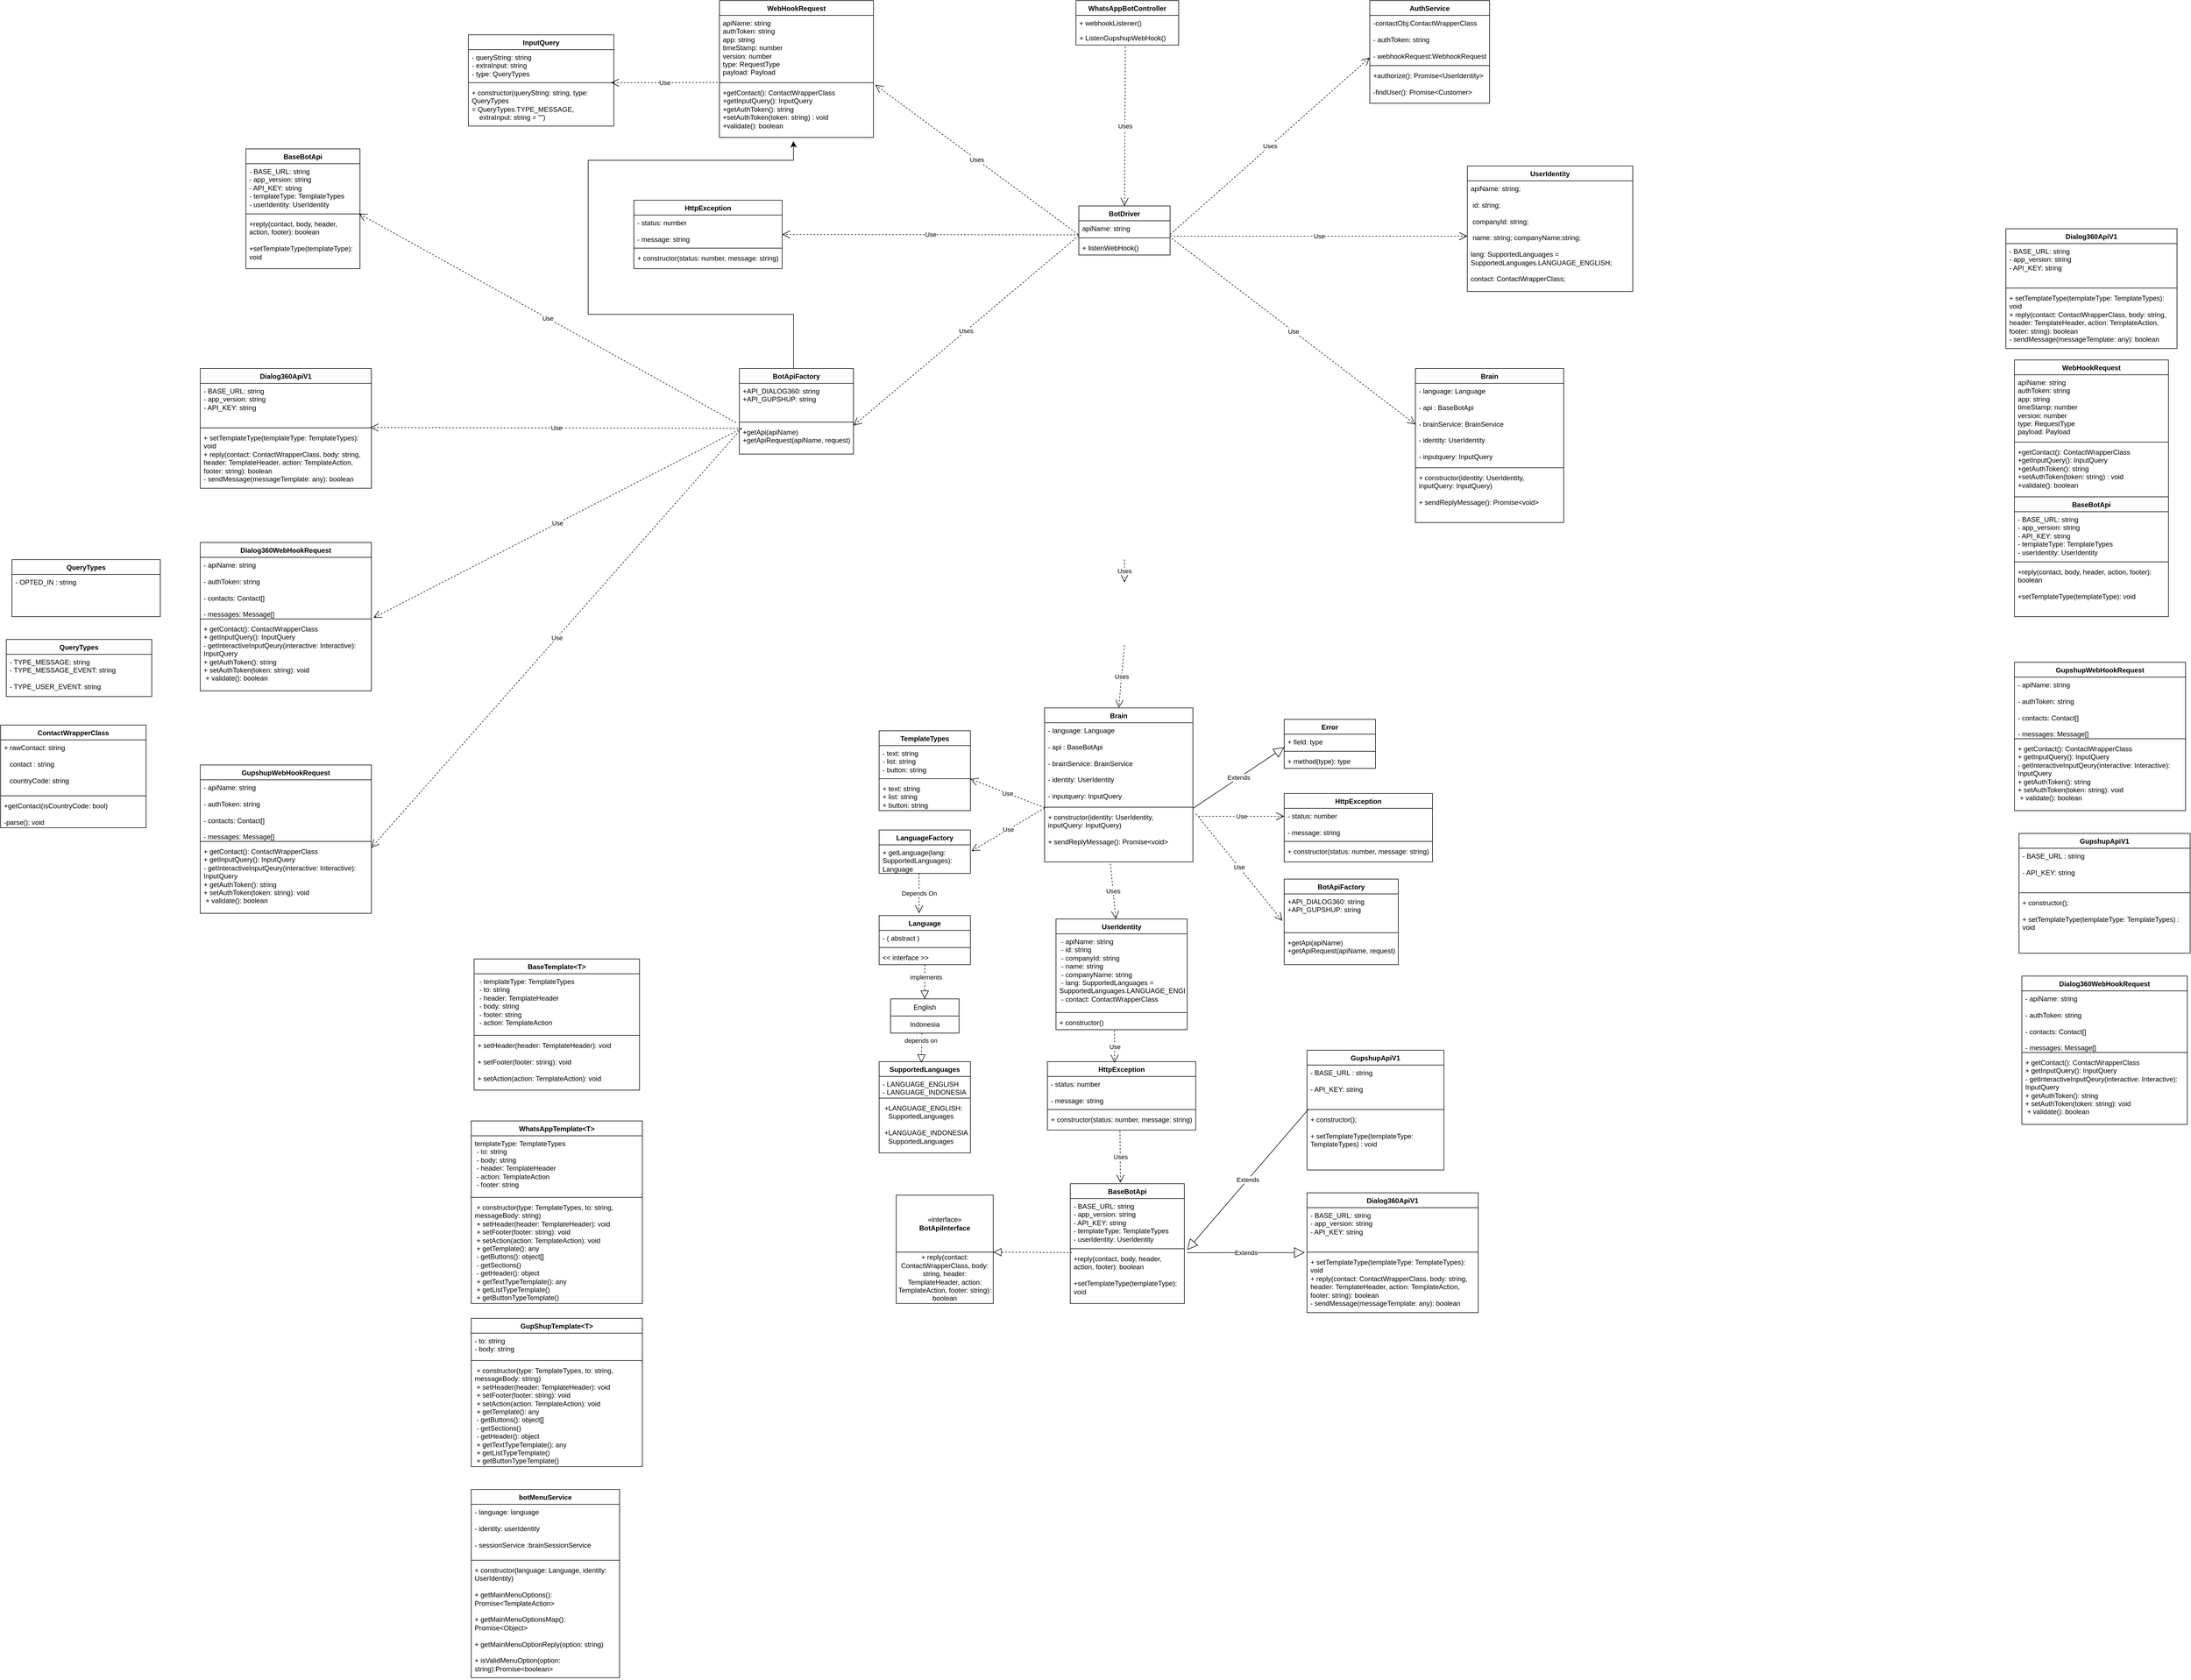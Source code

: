 <mxfile version="21.3.7" type="github">
  <diagram id="C5RBs43oDa-KdzZeNtuy" name="Page-1">
    <mxGraphModel dx="6134" dy="3257" grid="1" gridSize="10" guides="1" tooltips="1" connect="1" arrows="1" fold="1" page="1" pageScale="1" pageWidth="827" pageHeight="1169" math="0" shadow="0">
      <root>
        <mxCell id="WIyWlLk6GJQsqaUBKTNV-0" />
        <mxCell id="WIyWlLk6GJQsqaUBKTNV-1" parent="WIyWlLk6GJQsqaUBKTNV-0" />
        <mxCell id="2Nv2q724EqeHWPl6UebB-2" value="WhatsAppBotController" style="swimlane;fontStyle=1;align=center;verticalAlign=top;childLayout=stackLayout;horizontal=1;startSize=26;horizontalStack=0;resizeParent=1;resizeParentMax=0;resizeLast=0;collapsible=1;marginBottom=0;whiteSpace=wrap;html=1;" parent="WIyWlLk6GJQsqaUBKTNV-1" vertex="1">
          <mxGeometry x="265" y="-210" width="180" height="78" as="geometry" />
        </mxCell>
        <mxCell id="2Nv2q724EqeHWPl6UebB-3" value="+ webhookListener()" style="text;strokeColor=none;fillColor=none;align=left;verticalAlign=top;spacingLeft=4;spacingRight=4;overflow=hidden;rotatable=0;points=[[0,0.5],[1,0.5]];portConstraint=eastwest;whiteSpace=wrap;html=1;" parent="2Nv2q724EqeHWPl6UebB-2" vertex="1">
          <mxGeometry y="26" width="180" height="26" as="geometry" />
        </mxCell>
        <mxCell id="2Nv2q724EqeHWPl6UebB-5" value="+ ListenGupshupWebHook()" style="text;strokeColor=none;fillColor=none;align=left;verticalAlign=top;spacingLeft=4;spacingRight=4;overflow=hidden;rotatable=0;points=[[0,0.5],[1,0.5]];portConstraint=eastwest;whiteSpace=wrap;html=1;" parent="2Nv2q724EqeHWPl6UebB-2" vertex="1">
          <mxGeometry y="52" width="180" height="26" as="geometry" />
        </mxCell>
        <mxCell id="2Nv2q724EqeHWPl6UebB-7" value="BotDriver" style="swimlane;fontStyle=1;align=center;verticalAlign=top;childLayout=stackLayout;horizontal=1;startSize=26;horizontalStack=0;resizeParent=1;resizeParentMax=0;resizeLast=0;collapsible=1;marginBottom=0;whiteSpace=wrap;html=1;" parent="WIyWlLk6GJQsqaUBKTNV-1" vertex="1">
          <mxGeometry x="270" y="150" width="160" height="86" as="geometry" />
        </mxCell>
        <mxCell id="2Nv2q724EqeHWPl6UebB-8" value="apiName: string" style="text;strokeColor=none;fillColor=none;align=left;verticalAlign=top;spacingLeft=4;spacingRight=4;overflow=hidden;rotatable=0;points=[[0,0.5],[1,0.5]];portConstraint=eastwest;whiteSpace=wrap;html=1;" parent="2Nv2q724EqeHWPl6UebB-7" vertex="1">
          <mxGeometry y="26" width="160" height="26" as="geometry" />
        </mxCell>
        <mxCell id="2Nv2q724EqeHWPl6UebB-9" value="" style="line;strokeWidth=1;fillColor=none;align=left;verticalAlign=middle;spacingTop=-1;spacingLeft=3;spacingRight=3;rotatable=0;labelPosition=right;points=[];portConstraint=eastwest;strokeColor=inherit;" parent="2Nv2q724EqeHWPl6UebB-7" vertex="1">
          <mxGeometry y="52" width="160" height="8" as="geometry" />
        </mxCell>
        <mxCell id="udj46sZZFPJVyRL3fOrt-7" value="Uses" style="endArrow=open;endSize=12;dashed=1;html=1;rounded=0;entryX=1;entryY=0.038;entryDx=0;entryDy=0;entryPerimeter=0;" edge="1" parent="2Nv2q724EqeHWPl6UebB-7" target="2Nv2q724EqeHWPl6UebB-35">
          <mxGeometry width="160" relative="1" as="geometry">
            <mxPoint y="52" as="sourcePoint" />
            <mxPoint x="160" y="52" as="targetPoint" />
          </mxGeometry>
        </mxCell>
        <mxCell id="2Nv2q724EqeHWPl6UebB-10" value="+ listenWebHook()" style="text;strokeColor=none;fillColor=none;align=left;verticalAlign=top;spacingLeft=4;spacingRight=4;overflow=hidden;rotatable=0;points=[[0,0.5],[1,0.5]];portConstraint=eastwest;whiteSpace=wrap;html=1;" parent="2Nv2q724EqeHWPl6UebB-7" vertex="1">
          <mxGeometry y="60" width="160" height="26" as="geometry" />
        </mxCell>
        <mxCell id="2Nv2q724EqeHWPl6UebB-11" value="Uses" style="endArrow=open;endSize=12;dashed=1;html=1;rounded=0;entryX=1.012;entryY=-0.004;entryDx=0;entryDy=0;entryPerimeter=0;" parent="WIyWlLk6GJQsqaUBKTNV-1" edge="1" target="B--6DvQ_DzSvwWm5WlYj-3">
          <mxGeometry width="160" relative="1" as="geometry">
            <mxPoint x="268.82" y="200" as="sourcePoint" />
            <mxPoint x="130" y="130" as="targetPoint" />
          </mxGeometry>
        </mxCell>
        <mxCell id="2Nv2q724EqeHWPl6UebB-16" value="Uses" style="endArrow=open;endSize=12;dashed=1;html=1;rounded=0;" parent="WIyWlLk6GJQsqaUBKTNV-1" edge="1">
          <mxGeometry width="160" relative="1" as="geometry">
            <mxPoint x="350" y="770" as="sourcePoint" />
            <mxPoint x="350" y="810" as="targetPoint" />
            <Array as="points" />
          </mxGeometry>
        </mxCell>
        <mxCell id="2Nv2q724EqeHWPl6UebB-23" value="Uses" style="endArrow=open;endSize=12;dashed=1;html=1;rounded=0;exitX=0.444;exitY=1.035;exitDx=0;exitDy=0;exitPerimeter=0;" parent="WIyWlLk6GJQsqaUBKTNV-1" source="tpkpb0Fqede-XiF2jeki-4" edge="1">
          <mxGeometry width="160" relative="1" as="geometry">
            <mxPoint x="337" y="1250" as="sourcePoint" />
            <mxPoint x="335" y="1400" as="targetPoint" />
          </mxGeometry>
        </mxCell>
        <mxCell id="2Nv2q724EqeHWPl6UebB-24" value="UserIdentity" style="swimlane;fontStyle=1;align=center;verticalAlign=top;childLayout=stackLayout;horizontal=1;startSize=26;horizontalStack=0;resizeParent=1;resizeParentMax=0;resizeLast=0;collapsible=1;marginBottom=0;whiteSpace=wrap;html=1;" parent="WIyWlLk6GJQsqaUBKTNV-1" vertex="1">
          <mxGeometry x="951" y="80" width="290" height="220" as="geometry" />
        </mxCell>
        <mxCell id="2Nv2q724EqeHWPl6UebB-25" value="apiName: string;&lt;br&gt;&lt;br&gt;&amp;nbsp;id: string;&lt;br&gt;&lt;br&gt;&amp;nbsp;companyId: string;&lt;br&gt;&lt;br&gt;&amp;nbsp;name: string; companyName:string; &lt;br&gt;&lt;br&gt;lang: SupportedLanguages = SupportedLanguages.LANGUAGE_ENGLISH;&amp;nbsp;&lt;br&gt;&lt;br&gt;contact: ContactWrapperClass;" style="text;strokeColor=none;fillColor=none;align=left;verticalAlign=top;spacingLeft=4;spacingRight=4;overflow=hidden;rotatable=0;points=[[0,0.5],[1,0.5]];portConstraint=eastwest;whiteSpace=wrap;html=1;" parent="2Nv2q724EqeHWPl6UebB-24" vertex="1">
          <mxGeometry y="26" width="290" height="194" as="geometry" />
        </mxCell>
        <mxCell id="2Nv2q724EqeHWPl6UebB-28" value="AuthService" style="swimlane;fontStyle=1;align=center;verticalAlign=top;childLayout=stackLayout;horizontal=1;startSize=26;horizontalStack=0;resizeParent=1;resizeParentMax=0;resizeLast=0;collapsible=1;marginBottom=0;whiteSpace=wrap;html=1;" parent="WIyWlLk6GJQsqaUBKTNV-1" vertex="1">
          <mxGeometry x="780" y="-210" width="210" height="180" as="geometry" />
        </mxCell>
        <mxCell id="2Nv2q724EqeHWPl6UebB-29" value="-contactObj:ContactWrapperClass&lt;br&gt;&lt;br&gt;- authToken: string&lt;br&gt;&lt;br&gt;- webhookRequest:WebhookRequest" style="text;strokeColor=none;fillColor=none;align=left;verticalAlign=top;spacingLeft=4;spacingRight=4;overflow=hidden;rotatable=0;points=[[0,0.5],[1,0.5]];portConstraint=eastwest;whiteSpace=wrap;html=1;" parent="2Nv2q724EqeHWPl6UebB-28" vertex="1">
          <mxGeometry y="26" width="210" height="84" as="geometry" />
        </mxCell>
        <mxCell id="2Nv2q724EqeHWPl6UebB-30" value="" style="line;strokeWidth=1;fillColor=none;align=left;verticalAlign=middle;spacingTop=-1;spacingLeft=3;spacingRight=3;rotatable=0;labelPosition=right;points=[];portConstraint=eastwest;strokeColor=inherit;" parent="2Nv2q724EqeHWPl6UebB-28" vertex="1">
          <mxGeometry y="110" width="210" height="8" as="geometry" />
        </mxCell>
        <mxCell id="2Nv2q724EqeHWPl6UebB-31" value="+authorize(): Promise&amp;lt;UserIdentity&amp;gt;&lt;br&gt;&lt;br&gt;-findUser(): Promise&amp;lt;Customer&amp;gt;" style="text;strokeColor=none;fillColor=none;align=left;verticalAlign=top;spacingLeft=4;spacingRight=4;overflow=hidden;rotatable=0;points=[[0,0.5],[1,0.5]];portConstraint=eastwest;whiteSpace=wrap;html=1;" parent="2Nv2q724EqeHWPl6UebB-28" vertex="1">
          <mxGeometry y="118" width="210" height="62" as="geometry" />
        </mxCell>
        <mxCell id="2Nv2q724EqeHWPl6UebB-32" value="BotApiFactory" style="swimlane;fontStyle=1;align=center;verticalAlign=top;childLayout=stackLayout;horizontal=1;startSize=26;horizontalStack=0;resizeParent=1;resizeParentMax=0;resizeLast=0;collapsible=1;marginBottom=0;whiteSpace=wrap;html=1;" parent="WIyWlLk6GJQsqaUBKTNV-1" vertex="1">
          <mxGeometry x="-325" y="435" width="200" height="150" as="geometry" />
        </mxCell>
        <mxCell id="2Nv2q724EqeHWPl6UebB-33" value="+API_DIALOG360: string&lt;br&gt;+API_GUPSHUP: string" style="text;strokeColor=none;fillColor=none;align=left;verticalAlign=top;spacingLeft=4;spacingRight=4;overflow=hidden;rotatable=0;points=[[0,0.5],[1,0.5]];portConstraint=eastwest;whiteSpace=wrap;html=1;" parent="2Nv2q724EqeHWPl6UebB-32" vertex="1">
          <mxGeometry y="26" width="200" height="64" as="geometry" />
        </mxCell>
        <mxCell id="2Nv2q724EqeHWPl6UebB-34" value="" style="line;strokeWidth=1;fillColor=none;align=left;verticalAlign=middle;spacingTop=-1;spacingLeft=3;spacingRight=3;rotatable=0;labelPosition=right;points=[];portConstraint=eastwest;strokeColor=inherit;" parent="2Nv2q724EqeHWPl6UebB-32" vertex="1">
          <mxGeometry y="90" width="200" height="8" as="geometry" />
        </mxCell>
        <mxCell id="2Nv2q724EqeHWPl6UebB-35" value="+getApi(apiName)&lt;br&gt;+getApiRequest(apiName, request)" style="text;strokeColor=none;fillColor=none;align=left;verticalAlign=top;spacingLeft=4;spacingRight=4;overflow=hidden;rotatable=0;points=[[0,0.5],[1,0.5]];portConstraint=eastwest;whiteSpace=wrap;html=1;" parent="2Nv2q724EqeHWPl6UebB-32" vertex="1">
          <mxGeometry y="98" width="200" height="52" as="geometry" />
        </mxCell>
        <mxCell id="2Nv2q724EqeHWPl6UebB-36" value="BaseBotApi" style="swimlane;fontStyle=1;align=center;verticalAlign=top;childLayout=stackLayout;horizontal=1;startSize=26;horizontalStack=0;resizeParent=1;resizeParentMax=0;resizeLast=0;collapsible=1;marginBottom=0;whiteSpace=wrap;html=1;" parent="WIyWlLk6GJQsqaUBKTNV-1" vertex="1">
          <mxGeometry x="255" y="1864" width="200" height="210" as="geometry" />
        </mxCell>
        <mxCell id="2Nv2q724EqeHWPl6UebB-37" value="- BASE_URL: string&lt;br&gt;- app_version: string&lt;br&gt;- API_KEY: string&lt;br&gt;- templateType: TemplateTypes&lt;br&gt;- userIdentity: UserIdentity" style="text;strokeColor=none;fillColor=none;align=left;verticalAlign=top;spacingLeft=4;spacingRight=4;overflow=hidden;rotatable=0;points=[[0,0.5],[1,0.5]];portConstraint=eastwest;whiteSpace=wrap;html=1;" parent="2Nv2q724EqeHWPl6UebB-36" vertex="1">
          <mxGeometry y="26" width="200" height="84" as="geometry" />
        </mxCell>
        <mxCell id="2Nv2q724EqeHWPl6UebB-38" value="" style="line;strokeWidth=1;fillColor=none;align=left;verticalAlign=middle;spacingTop=-1;spacingLeft=3;spacingRight=3;rotatable=0;labelPosition=right;points=[];portConstraint=eastwest;strokeColor=inherit;" parent="2Nv2q724EqeHWPl6UebB-36" vertex="1">
          <mxGeometry y="110" width="200" height="8" as="geometry" />
        </mxCell>
        <mxCell id="2Nv2q724EqeHWPl6UebB-39" value="+reply(contact, body, header, action, footer): boolean&lt;br&gt;&lt;br&gt;+setTemplateType(templateType): void" style="text;strokeColor=none;fillColor=none;align=left;verticalAlign=top;spacingLeft=4;spacingRight=4;overflow=hidden;rotatable=0;points=[[0,0.5],[1,0.5]];portConstraint=eastwest;whiteSpace=wrap;html=1;" parent="2Nv2q724EqeHWPl6UebB-36" vertex="1">
          <mxGeometry y="118" width="200" height="92" as="geometry" />
        </mxCell>
        <mxCell id="B--6DvQ_DzSvwWm5WlYj-0" value="WebHookRequest" style="swimlane;fontStyle=1;align=center;verticalAlign=top;childLayout=stackLayout;horizontal=1;startSize=26;horizontalStack=0;resizeParent=1;resizeParentMax=0;resizeLast=0;collapsible=1;marginBottom=0;whiteSpace=wrap;html=1;" parent="WIyWlLk6GJQsqaUBKTNV-1" vertex="1">
          <mxGeometry x="-360" y="-210" width="270" height="240" as="geometry" />
        </mxCell>
        <mxCell id="B--6DvQ_DzSvwWm5WlYj-1" value="apiName: string&lt;br&gt;authToken: string&lt;br&gt;app: string&lt;br&gt;timeStamp: number&lt;br&gt;version: number&lt;br&gt;type: RequestType&lt;br&gt;payload: Payload" style="text;strokeColor=none;fillColor=none;align=left;verticalAlign=top;spacingLeft=4;spacingRight=4;overflow=hidden;rotatable=0;points=[[0,0.5],[1,0.5]];portConstraint=eastwest;whiteSpace=wrap;html=1;" parent="B--6DvQ_DzSvwWm5WlYj-0" vertex="1">
          <mxGeometry y="26" width="270" height="114" as="geometry" />
        </mxCell>
        <mxCell id="B--6DvQ_DzSvwWm5WlYj-2" value="" style="line;strokeWidth=1;fillColor=none;align=left;verticalAlign=middle;spacingTop=-1;spacingLeft=3;spacingRight=3;rotatable=0;labelPosition=right;points=[];portConstraint=eastwest;strokeColor=inherit;" parent="B--6DvQ_DzSvwWm5WlYj-0" vertex="1">
          <mxGeometry y="140" width="270" height="8" as="geometry" />
        </mxCell>
        <mxCell id="B--6DvQ_DzSvwWm5WlYj-3" value="+getContact(): ContactWrapperClass&lt;br&gt;+getInputQuery(): InputQuery&lt;br&gt;+getAuthToken(): string&lt;br&gt;+setAuthToken(token: string) : void&lt;br&gt;+validate(): boolean" style="text;strokeColor=none;fillColor=none;align=left;verticalAlign=top;spacingLeft=4;spacingRight=4;overflow=hidden;rotatable=0;points=[[0,0.5],[1,0.5]];portConstraint=eastwest;whiteSpace=wrap;html=1;" parent="B--6DvQ_DzSvwWm5WlYj-0" vertex="1">
          <mxGeometry y="148" width="270" height="92" as="geometry" />
        </mxCell>
        <mxCell id="B--6DvQ_DzSvwWm5WlYj-9" value="ContactWrapperClass" style="swimlane;fontStyle=1;align=center;verticalAlign=top;childLayout=stackLayout;horizontal=1;startSize=26;horizontalStack=0;resizeParent=1;resizeParentMax=0;resizeLast=0;collapsible=1;marginBottom=0;whiteSpace=wrap;html=1;" parent="WIyWlLk6GJQsqaUBKTNV-1" vertex="1">
          <mxGeometry x="-1620" y="1060" width="255" height="180" as="geometry" />
        </mxCell>
        <mxCell id="B--6DvQ_DzSvwWm5WlYj-10" value="+ rawContact: string&lt;br&gt;&lt;br&gt;&amp;nbsp; &amp;nbsp;contact : string&lt;br&gt;&lt;br&gt;&amp;nbsp; &amp;nbsp;countryCode: string" style="text;strokeColor=none;fillColor=none;align=left;verticalAlign=top;spacingLeft=4;spacingRight=4;overflow=hidden;rotatable=0;points=[[0,0.5],[1,0.5]];portConstraint=eastwest;whiteSpace=wrap;html=1;" parent="B--6DvQ_DzSvwWm5WlYj-9" vertex="1">
          <mxGeometry y="26" width="255" height="94" as="geometry" />
        </mxCell>
        <mxCell id="B--6DvQ_DzSvwWm5WlYj-11" value="" style="line;strokeWidth=1;fillColor=none;align=left;verticalAlign=middle;spacingTop=-1;spacingLeft=3;spacingRight=3;rotatable=0;labelPosition=right;points=[];portConstraint=eastwest;strokeColor=inherit;" parent="B--6DvQ_DzSvwWm5WlYj-9" vertex="1">
          <mxGeometry y="120" width="255" height="8" as="geometry" />
        </mxCell>
        <mxCell id="B--6DvQ_DzSvwWm5WlYj-12" value="+getContact(isCountryCode: bool)&lt;br&gt;&lt;br&gt;-parse(): void " style="text;strokeColor=none;fillColor=none;align=left;verticalAlign=top;spacingLeft=4;spacingRight=4;overflow=hidden;rotatable=0;points=[[0,0.5],[1,0.5]];portConstraint=eastwest;whiteSpace=wrap;html=1;" parent="B--6DvQ_DzSvwWm5WlYj-9" vertex="1">
          <mxGeometry y="128" width="255" height="52" as="geometry" />
        </mxCell>
        <mxCell id="B--6DvQ_DzSvwWm5WlYj-20" value="botMenuService" style="swimlane;fontStyle=1;align=center;verticalAlign=top;childLayout=stackLayout;horizontal=1;startSize=26;horizontalStack=0;resizeParent=1;resizeParentMax=0;resizeLast=0;collapsible=1;marginBottom=0;whiteSpace=wrap;html=1;" parent="WIyWlLk6GJQsqaUBKTNV-1" vertex="1">
          <mxGeometry x="-795" y="2400" width="260" height="330" as="geometry" />
        </mxCell>
        <mxCell id="B--6DvQ_DzSvwWm5WlYj-21" value="- language: language&lt;br&gt;&lt;br&gt;- identity: userIdentity&lt;br&gt;&lt;br&gt;- sessionService :brainSessionService&lt;br&gt;&lt;br&gt;" style="text;strokeColor=none;fillColor=none;align=left;verticalAlign=top;spacingLeft=4;spacingRight=4;overflow=hidden;rotatable=0;points=[[0,0.5],[1,0.5]];portConstraint=eastwest;whiteSpace=wrap;html=1;" parent="B--6DvQ_DzSvwWm5WlYj-20" vertex="1">
          <mxGeometry y="26" width="260" height="94" as="geometry" />
        </mxCell>
        <mxCell id="B--6DvQ_DzSvwWm5WlYj-22" value="" style="line;strokeWidth=1;fillColor=none;align=left;verticalAlign=middle;spacingTop=-1;spacingLeft=3;spacingRight=3;rotatable=0;labelPosition=right;points=[];portConstraint=eastwest;strokeColor=inherit;" parent="B--6DvQ_DzSvwWm5WlYj-20" vertex="1">
          <mxGeometry y="120" width="260" height="8" as="geometry" />
        </mxCell>
        <mxCell id="B--6DvQ_DzSvwWm5WlYj-23" value="+ constructor(language: Language, identity: UserIdentity)&lt;br&gt;&lt;br&gt;+ getMainMenuOptions(): Promise&amp;lt;TemplateAction&amp;gt;&lt;br&gt;&lt;br&gt;+ getMainMenuOptionsMap(): Promise&amp;lt;Object&amp;gt;&lt;br&gt;&lt;br&gt;+ getMainMenuOptionReply(option: string)&lt;br&gt;&lt;br&gt;+ isValidMenuOption(option: string):Promise&amp;lt;boolean&amp;gt;" style="text;strokeColor=none;fillColor=none;align=left;verticalAlign=top;spacingLeft=4;spacingRight=4;overflow=hidden;rotatable=0;points=[[0,0.5],[1,0.5]];portConstraint=eastwest;whiteSpace=wrap;html=1;" parent="B--6DvQ_DzSvwWm5WlYj-20" vertex="1">
          <mxGeometry y="128" width="260" height="202" as="geometry" />
        </mxCell>
        <mxCell id="B--6DvQ_DzSvwWm5WlYj-24" value="Extends" style="endArrow=block;endSize=16;endFill=0;html=1;rounded=0;exitX=0.011;exitY=-0.045;exitDx=0;exitDy=0;exitPerimeter=0;" parent="WIyWlLk6GJQsqaUBKTNV-1" edge="1" source="B--6DvQ_DzSvwWm5WlYj-29">
          <mxGeometry width="160" relative="1" as="geometry">
            <mxPoint x="460" y="1980" as="sourcePoint" />
            <mxPoint x="460" y="1980" as="targetPoint" />
          </mxGeometry>
        </mxCell>
        <mxCell id="B--6DvQ_DzSvwWm5WlYj-26" value="GupshupApiV1" style="swimlane;fontStyle=1;align=center;verticalAlign=top;childLayout=stackLayout;horizontal=1;startSize=26;horizontalStack=0;resizeParent=1;resizeParentMax=0;resizeLast=0;collapsible=1;marginBottom=0;whiteSpace=wrap;html=1;" parent="WIyWlLk6GJQsqaUBKTNV-1" vertex="1">
          <mxGeometry x="670" y="1630" width="240" height="210" as="geometry" />
        </mxCell>
        <mxCell id="B--6DvQ_DzSvwWm5WlYj-27" value="- BASE_URL : string&lt;br&gt;&lt;br&gt;- API_KEY: string" style="text;strokeColor=none;fillColor=none;align=left;verticalAlign=top;spacingLeft=4;spacingRight=4;overflow=hidden;rotatable=0;points=[[0,0.5],[1,0.5]];portConstraint=eastwest;whiteSpace=wrap;html=1;" parent="B--6DvQ_DzSvwWm5WlYj-26" vertex="1">
          <mxGeometry y="26" width="240" height="74" as="geometry" />
        </mxCell>
        <mxCell id="B--6DvQ_DzSvwWm5WlYj-28" value="" style="line;strokeWidth=1;fillColor=none;align=left;verticalAlign=middle;spacingTop=-1;spacingLeft=3;spacingRight=3;rotatable=0;labelPosition=right;points=[];portConstraint=eastwest;strokeColor=inherit;" parent="B--6DvQ_DzSvwWm5WlYj-26" vertex="1">
          <mxGeometry y="100" width="240" height="8" as="geometry" />
        </mxCell>
        <mxCell id="B--6DvQ_DzSvwWm5WlYj-29" value="+ constructor();&lt;br&gt;&lt;br&gt;+ setTemplateType(templateType: TemplateTypes) : void&lt;br&gt;&lt;br&gt;" style="text;strokeColor=none;fillColor=none;align=left;verticalAlign=top;spacingLeft=4;spacingRight=4;overflow=hidden;rotatable=0;points=[[0,0.5],[1,0.5]];portConstraint=eastwest;whiteSpace=wrap;html=1;" parent="B--6DvQ_DzSvwWm5WlYj-26" vertex="1">
          <mxGeometry y="108" width="240" height="102" as="geometry" />
        </mxCell>
        <mxCell id="tpkpb0Fqede-XiF2jeki-1" value="Brain" style="swimlane;fontStyle=1;align=center;verticalAlign=top;childLayout=stackLayout;horizontal=1;startSize=26;horizontalStack=0;resizeParent=1;resizeParentMax=0;resizeLast=0;collapsible=1;marginBottom=0;whiteSpace=wrap;html=1;" parent="WIyWlLk6GJQsqaUBKTNV-1" vertex="1">
          <mxGeometry x="210" y="1030" width="260" height="270" as="geometry" />
        </mxCell>
        <mxCell id="tpkpb0Fqede-XiF2jeki-2" value="- language: Language&lt;br&gt;&lt;br&gt;- api : BaseBotApi&lt;br&gt;&lt;br&gt;- brainService: BrainService&lt;br&gt;&lt;br&gt;- identity: UserIdentity&lt;br&gt;&lt;br&gt;- inputquery: InputQuery" style="text;strokeColor=none;fillColor=none;align=left;verticalAlign=top;spacingLeft=4;spacingRight=4;overflow=hidden;rotatable=0;points=[[0,0.5],[1,0.5]];portConstraint=eastwest;whiteSpace=wrap;html=1;" parent="tpkpb0Fqede-XiF2jeki-1" vertex="1">
          <mxGeometry y="26" width="260" height="144" as="geometry" />
        </mxCell>
        <mxCell id="tpkpb0Fqede-XiF2jeki-3" value="" style="line;strokeWidth=1;fillColor=none;align=left;verticalAlign=middle;spacingTop=-1;spacingLeft=3;spacingRight=3;rotatable=0;labelPosition=right;points=[];portConstraint=eastwest;strokeColor=inherit;" parent="tpkpb0Fqede-XiF2jeki-1" vertex="1">
          <mxGeometry y="170" width="260" height="8" as="geometry" />
        </mxCell>
        <mxCell id="tpkpb0Fqede-XiF2jeki-4" value="+ constructor(identity: UserIdentity, inputQuery: InputQuery)&lt;br&gt;&lt;br&gt;+ sendReplyMessage(): Promise&amp;lt;void&amp;gt;" style="text;strokeColor=none;fillColor=none;align=left;verticalAlign=top;spacingLeft=4;spacingRight=4;overflow=hidden;rotatable=0;points=[[0,0.5],[1,0.5]];portConstraint=eastwest;whiteSpace=wrap;html=1;" parent="tpkpb0Fqede-XiF2jeki-1" vertex="1">
          <mxGeometry y="178" width="260" height="92" as="geometry" />
        </mxCell>
        <mxCell id="tpkpb0Fqede-XiF2jeki-5" value="HttpException" style="swimlane;fontStyle=1;align=center;verticalAlign=top;childLayout=stackLayout;horizontal=1;startSize=26;horizontalStack=0;resizeParent=1;resizeParentMax=0;resizeLast=0;collapsible=1;marginBottom=0;whiteSpace=wrap;html=1;" parent="WIyWlLk6GJQsqaUBKTNV-1" vertex="1">
          <mxGeometry x="215" y="1650" width="260" height="120" as="geometry" />
        </mxCell>
        <mxCell id="tpkpb0Fqede-XiF2jeki-6" value="- status: number&lt;br&gt;&lt;br&gt;- message: string" style="text;strokeColor=none;fillColor=none;align=left;verticalAlign=top;spacingLeft=4;spacingRight=4;overflow=hidden;rotatable=0;points=[[0,0.5],[1,0.5]];portConstraint=eastwest;whiteSpace=wrap;html=1;" parent="tpkpb0Fqede-XiF2jeki-5" vertex="1">
          <mxGeometry y="26" width="260" height="54" as="geometry" />
        </mxCell>
        <mxCell id="tpkpb0Fqede-XiF2jeki-7" value="" style="line;strokeWidth=1;fillColor=none;align=left;verticalAlign=middle;spacingTop=-1;spacingLeft=3;spacingRight=3;rotatable=0;labelPosition=right;points=[];portConstraint=eastwest;strokeColor=inherit;" parent="tpkpb0Fqede-XiF2jeki-5" vertex="1">
          <mxGeometry y="80" width="260" height="8" as="geometry" />
        </mxCell>
        <mxCell id="tpkpb0Fqede-XiF2jeki-8" value="+ constructor(status: number, message: string)" style="text;strokeColor=none;fillColor=none;align=left;verticalAlign=top;spacingLeft=4;spacingRight=4;overflow=hidden;rotatable=0;points=[[0,0.5],[1,0.5]];portConstraint=eastwest;whiteSpace=wrap;html=1;" parent="tpkpb0Fqede-XiF2jeki-5" vertex="1">
          <mxGeometry y="88" width="260" height="32" as="geometry" />
        </mxCell>
        <mxCell id="tpkpb0Fqede-XiF2jeki-9" value="Extends" style="endArrow=block;endSize=16;endFill=0;html=1;rounded=0;entryX=0.001;entryY=0.89;entryDx=0;entryDy=0;entryPerimeter=0;exitX=1.002;exitY=-0.024;exitDx=0;exitDy=0;exitPerimeter=0;" parent="WIyWlLk6GJQsqaUBKTNV-1" source="tpkpb0Fqede-XiF2jeki-4" target="tpkpb0Fqede-XiF2jeki-11" edge="1">
          <mxGeometry width="160" relative="1" as="geometry">
            <mxPoint x="480" y="1228.58" as="sourcePoint" />
            <mxPoint x="590" y="1229" as="targetPoint" />
          </mxGeometry>
        </mxCell>
        <mxCell id="tpkpb0Fqede-XiF2jeki-10" value="Error" style="swimlane;fontStyle=1;align=center;verticalAlign=top;childLayout=stackLayout;horizontal=1;startSize=26;horizontalStack=0;resizeParent=1;resizeParentMax=0;resizeLast=0;collapsible=1;marginBottom=0;whiteSpace=wrap;html=1;" parent="WIyWlLk6GJQsqaUBKTNV-1" vertex="1">
          <mxGeometry x="630" y="1050" width="160" height="86" as="geometry" />
        </mxCell>
        <mxCell id="tpkpb0Fqede-XiF2jeki-11" value="+ field: type" style="text;strokeColor=none;fillColor=none;align=left;verticalAlign=top;spacingLeft=4;spacingRight=4;overflow=hidden;rotatable=0;points=[[0,0.5],[1,0.5]];portConstraint=eastwest;whiteSpace=wrap;html=1;" parent="tpkpb0Fqede-XiF2jeki-10" vertex="1">
          <mxGeometry y="26" width="160" height="26" as="geometry" />
        </mxCell>
        <mxCell id="tpkpb0Fqede-XiF2jeki-12" value="" style="line;strokeWidth=1;fillColor=none;align=left;verticalAlign=middle;spacingTop=-1;spacingLeft=3;spacingRight=3;rotatable=0;labelPosition=right;points=[];portConstraint=eastwest;strokeColor=inherit;" parent="tpkpb0Fqede-XiF2jeki-10" vertex="1">
          <mxGeometry y="52" width="160" height="8" as="geometry" />
        </mxCell>
        <mxCell id="tpkpb0Fqede-XiF2jeki-13" value="+ method(type): type" style="text;strokeColor=none;fillColor=none;align=left;verticalAlign=top;spacingLeft=4;spacingRight=4;overflow=hidden;rotatable=0;points=[[0,0.5],[1,0.5]];portConstraint=eastwest;whiteSpace=wrap;html=1;" parent="tpkpb0Fqede-XiF2jeki-10" vertex="1">
          <mxGeometry y="60" width="160" height="26" as="geometry" />
        </mxCell>
        <mxCell id="tpkpb0Fqede-XiF2jeki-14" value="Uses" style="endArrow=open;endSize=12;dashed=1;html=1;rounded=0;entryX=0.44;entryY=-0.008;entryDx=0;entryDy=0;entryPerimeter=0;exitX=0.489;exitY=1.046;exitDx=0;exitDy=0;exitPerimeter=0;" parent="WIyWlLk6GJQsqaUBKTNV-1" source="tpkpb0Fqede-XiF2jeki-8" target="2Nv2q724EqeHWPl6UebB-36" edge="1">
          <mxGeometry width="160" relative="1" as="geometry">
            <mxPoint x="343" y="1800" as="sourcePoint" />
            <mxPoint x="342" y="1500" as="targetPoint" />
            <Array as="points" />
          </mxGeometry>
        </mxCell>
        <mxCell id="tpkpb0Fqede-XiF2jeki-15" value="" style="endArrow=block;dashed=1;endFill=0;endSize=12;html=1;rounded=0;entryX=1;entryY=0;entryDx=0;entryDy=0;exitX=0.015;exitY=0.03;exitDx=0;exitDy=0;exitPerimeter=0;" parent="WIyWlLk6GJQsqaUBKTNV-1" source="2Nv2q724EqeHWPl6UebB-39" target="tpkpb0Fqede-XiF2jeki-26" edge="1">
          <mxGeometry width="160" relative="1" as="geometry">
            <mxPoint x="255" y="1628.75" as="sourcePoint" />
            <mxPoint x="125" y="1628.75" as="targetPoint" />
          </mxGeometry>
        </mxCell>
        <mxCell id="tpkpb0Fqede-XiF2jeki-20" value="«interface»&lt;br&gt;&lt;b&gt;BotApiInterface&lt;/b&gt;" style="html=1;whiteSpace=wrap;" parent="WIyWlLk6GJQsqaUBKTNV-1" vertex="1">
          <mxGeometry x="-50" y="1884" width="170" height="100" as="geometry" />
        </mxCell>
        <mxCell id="tpkpb0Fqede-XiF2jeki-26" value="+ reply(contact: ContactWrapperClass, body: string, header: TemplateHeader, action: TemplateAction, footer: string): boolean" style="whiteSpace=wrap;html=1;" parent="WIyWlLk6GJQsqaUBKTNV-1" vertex="1">
          <mxGeometry x="-50" y="1984" width="170" height="90" as="geometry" />
        </mxCell>
        <mxCell id="tpkpb0Fqede-XiF2jeki-0" value="Uses" style="endArrow=open;endSize=12;dashed=1;html=1;rounded=0;entryX=0.5;entryY=0;entryDx=0;entryDy=0;" parent="WIyWlLk6GJQsqaUBKTNV-1" target="tpkpb0Fqede-XiF2jeki-1" edge="1">
          <mxGeometry width="160" relative="1" as="geometry">
            <mxPoint x="350" y="920" as="sourcePoint" />
            <mxPoint x="351" y="820" as="targetPoint" />
            <Array as="points" />
          </mxGeometry>
        </mxCell>
        <mxCell id="tpkpb0Fqede-XiF2jeki-28" value="Dialog360WebHookRequest" style="swimlane;fontStyle=1;align=center;verticalAlign=top;childLayout=stackLayout;horizontal=1;startSize=26;horizontalStack=0;resizeParent=1;resizeParentMax=0;resizeLast=0;collapsible=1;marginBottom=0;whiteSpace=wrap;html=1;" parent="WIyWlLk6GJQsqaUBKTNV-1" vertex="1">
          <mxGeometry x="-1270" y="740" width="300" height="260" as="geometry" />
        </mxCell>
        <mxCell id="tpkpb0Fqede-XiF2jeki-29" value="- apiName: string&amp;nbsp; &lt;br&gt;&lt;br&gt;- authToken: string&amp;nbsp; &lt;br&gt;&lt;br&gt;- contacts: Contact[]&amp;nbsp; &amp;nbsp;&lt;br&gt;&lt;br&gt;- messages: Message[]" style="text;strokeColor=none;fillColor=none;align=left;verticalAlign=top;spacingLeft=4;spacingRight=4;overflow=hidden;rotatable=0;points=[[0,0.5],[1,0.5]];portConstraint=eastwest;whiteSpace=wrap;html=1;" parent="tpkpb0Fqede-XiF2jeki-28" vertex="1">
          <mxGeometry y="26" width="300" height="104" as="geometry" />
        </mxCell>
        <mxCell id="tpkpb0Fqede-XiF2jeki-30" value="" style="line;strokeWidth=1;fillColor=none;align=left;verticalAlign=middle;spacingTop=-1;spacingLeft=3;spacingRight=3;rotatable=0;labelPosition=right;points=[];portConstraint=eastwest;strokeColor=inherit;" parent="tpkpb0Fqede-XiF2jeki-28" vertex="1">
          <mxGeometry y="130" width="300" height="8" as="geometry" />
        </mxCell>
        <mxCell id="tpkpb0Fqede-XiF2jeki-31" value="&lt;div&gt;+ getContact(): ContactWrapperClass&amp;nbsp; &amp;nbsp;&amp;nbsp;&lt;/div&gt;&lt;div&gt;+ getInputQuery(): InputQuery&amp;nbsp; &amp;nbsp; &amp;nbsp; &amp;nbsp; &amp;nbsp; &amp;nbsp;&lt;/div&gt;&lt;div&gt;- getInteractiveInputQeury(interactive: Interactive): InputQuery&lt;/div&gt;&lt;div&gt;+ getAuthToken(): string&amp;nbsp; &amp;nbsp; &amp;nbsp; &amp;nbsp; &amp;nbsp; &amp;nbsp; &amp;nbsp; &amp;nbsp;&amp;nbsp;&lt;/div&gt;&lt;div&gt;+ setAuthToken(token: string): void&amp;nbsp; &amp;nbsp; &amp;nbsp;&lt;/div&gt;&lt;div&gt;&amp;nbsp;+ validate(): boolean&lt;/div&gt;" style="text;strokeColor=none;fillColor=none;align=left;verticalAlign=top;spacingLeft=4;spacingRight=4;overflow=hidden;rotatable=0;points=[[0,0.5],[1,0.5]];portConstraint=eastwest;whiteSpace=wrap;html=1;" parent="tpkpb0Fqede-XiF2jeki-28" vertex="1">
          <mxGeometry y="138" width="300" height="122" as="geometry" />
        </mxCell>
        <mxCell id="tpkpb0Fqede-XiF2jeki-33" value="GupshupWebHookRequest" style="swimlane;fontStyle=1;align=center;verticalAlign=top;childLayout=stackLayout;horizontal=1;startSize=26;horizontalStack=0;resizeParent=1;resizeParentMax=0;resizeLast=0;collapsible=1;marginBottom=0;whiteSpace=wrap;html=1;" parent="WIyWlLk6GJQsqaUBKTNV-1" vertex="1">
          <mxGeometry x="-1270" y="1130" width="300" height="260" as="geometry" />
        </mxCell>
        <mxCell id="tpkpb0Fqede-XiF2jeki-34" value="- apiName: string&amp;nbsp; &lt;br&gt;&lt;br&gt;- authToken: string&amp;nbsp; &lt;br&gt;&lt;br&gt;- contacts: Contact[]&amp;nbsp; &amp;nbsp;&lt;br&gt;&lt;br&gt;- messages: Message[]" style="text;strokeColor=none;fillColor=none;align=left;verticalAlign=top;spacingLeft=4;spacingRight=4;overflow=hidden;rotatable=0;points=[[0,0.5],[1,0.5]];portConstraint=eastwest;whiteSpace=wrap;html=1;" parent="tpkpb0Fqede-XiF2jeki-33" vertex="1">
          <mxGeometry y="26" width="300" height="104" as="geometry" />
        </mxCell>
        <mxCell id="tpkpb0Fqede-XiF2jeki-35" value="" style="line;strokeWidth=1;fillColor=none;align=left;verticalAlign=middle;spacingTop=-1;spacingLeft=3;spacingRight=3;rotatable=0;labelPosition=right;points=[];portConstraint=eastwest;strokeColor=inherit;" parent="tpkpb0Fqede-XiF2jeki-33" vertex="1">
          <mxGeometry y="130" width="300" height="8" as="geometry" />
        </mxCell>
        <mxCell id="tpkpb0Fqede-XiF2jeki-36" value="&lt;div&gt;+ getContact(): ContactWrapperClass&amp;nbsp; &amp;nbsp;&amp;nbsp;&lt;/div&gt;&lt;div&gt;+ getInputQuery(): InputQuery&amp;nbsp; &amp;nbsp; &amp;nbsp; &amp;nbsp; &amp;nbsp; &amp;nbsp;&lt;/div&gt;&lt;div&gt;- getInteractiveInputQeury(interactive: Interactive): InputQuery&lt;/div&gt;&lt;div&gt;+ getAuthToken(): string&amp;nbsp; &amp;nbsp; &amp;nbsp; &amp;nbsp; &amp;nbsp; &amp;nbsp; &amp;nbsp; &amp;nbsp;&amp;nbsp;&lt;/div&gt;&lt;div&gt;+ setAuthToken(token: string): void&amp;nbsp; &amp;nbsp; &amp;nbsp;&lt;/div&gt;&lt;div&gt;&amp;nbsp;+ validate(): boolean&lt;/div&gt;" style="text;strokeColor=none;fillColor=none;align=left;verticalAlign=top;spacingLeft=4;spacingRight=4;overflow=hidden;rotatable=0;points=[[0,0.5],[1,0.5]];portConstraint=eastwest;whiteSpace=wrap;html=1;" parent="tpkpb0Fqede-XiF2jeki-33" vertex="1">
          <mxGeometry y="138" width="300" height="122" as="geometry" />
        </mxCell>
        <mxCell id="tpkpb0Fqede-XiF2jeki-37" value="Uses" style="endArrow=open;endSize=12;dashed=1;html=1;rounded=0;entryX=0;entryY=0.881;entryDx=0;entryDy=0;entryPerimeter=0;" parent="WIyWlLk6GJQsqaUBKTNV-1" edge="1" target="2Nv2q724EqeHWPl6UebB-29">
          <mxGeometry width="160" relative="1" as="geometry">
            <mxPoint x="430" y="200" as="sourcePoint" />
            <mxPoint x="560" y="130" as="targetPoint" />
          </mxGeometry>
        </mxCell>
        <mxCell id="tpkpb0Fqede-XiF2jeki-38" value="Dialog360ApiV1" style="swimlane;fontStyle=1;align=center;verticalAlign=top;childLayout=stackLayout;horizontal=1;startSize=26;horizontalStack=0;resizeParent=1;resizeParentMax=0;resizeLast=0;collapsible=1;marginBottom=0;whiteSpace=wrap;html=1;" parent="WIyWlLk6GJQsqaUBKTNV-1" vertex="1">
          <mxGeometry x="670" y="1880" width="300" height="210" as="geometry" />
        </mxCell>
        <mxCell id="tpkpb0Fqede-XiF2jeki-39" value="&lt;div&gt;- BASE_URL: string&amp;nbsp; &amp;nbsp; &amp;nbsp; &amp;nbsp; &amp;nbsp;&amp;nbsp;&lt;/div&gt;&lt;div&gt;- app_version: string&amp;nbsp; &amp;nbsp; &amp;nbsp; &amp;nbsp; &amp;nbsp;&lt;/div&gt;&lt;div&gt;- API_KEY: string&amp;nbsp;&amp;nbsp;&lt;/div&gt;" style="text;strokeColor=none;fillColor=none;align=left;verticalAlign=top;spacingLeft=4;spacingRight=4;overflow=hidden;rotatable=0;points=[[0,0.5],[1,0.5]];portConstraint=eastwest;whiteSpace=wrap;html=1;" parent="tpkpb0Fqede-XiF2jeki-38" vertex="1">
          <mxGeometry y="26" width="300" height="74" as="geometry" />
        </mxCell>
        <mxCell id="tpkpb0Fqede-XiF2jeki-40" value="" style="line;strokeWidth=1;fillColor=none;align=left;verticalAlign=middle;spacingTop=-1;spacingLeft=3;spacingRight=3;rotatable=0;labelPosition=right;points=[];portConstraint=eastwest;strokeColor=inherit;" parent="tpkpb0Fqede-XiF2jeki-38" vertex="1">
          <mxGeometry y="100" width="300" height="8" as="geometry" />
        </mxCell>
        <mxCell id="tpkpb0Fqede-XiF2jeki-41" value="&lt;div&gt;+ setTemplateType(templateType: TemplateTypes): void&amp;nbsp;&lt;/div&gt;&lt;div&gt;+ reply(contact: ContactWrapperClass, body: string, header: TemplateHeader, action: TemplateAction, footer: string): boolean&amp;nbsp;&lt;/div&gt;&lt;div&gt;- sendMessage(messageTemplate: any): boolean&amp;nbsp;&lt;/div&gt;" style="text;strokeColor=none;fillColor=none;align=left;verticalAlign=top;spacingLeft=4;spacingRight=4;overflow=hidden;rotatable=0;points=[[0,0.5],[1,0.5]];portConstraint=eastwest;whiteSpace=wrap;html=1;" parent="tpkpb0Fqede-XiF2jeki-38" vertex="1">
          <mxGeometry y="108" width="300" height="102" as="geometry" />
        </mxCell>
        <mxCell id="tpkpb0Fqede-XiF2jeki-43" value="Extends" style="endArrow=block;endSize=16;endFill=0;html=1;rounded=0;entryX=-0.013;entryY=1.065;entryDx=0;entryDy=0;entryPerimeter=0;" parent="WIyWlLk6GJQsqaUBKTNV-1" target="tpkpb0Fqede-XiF2jeki-39" edge="1">
          <mxGeometry width="160" relative="1" as="geometry">
            <mxPoint x="460" y="1985" as="sourcePoint" />
            <mxPoint x="670" y="1580" as="targetPoint" />
          </mxGeometry>
        </mxCell>
        <mxCell id="tpkpb0Fqede-XiF2jeki-44" value="WhatsAppTemplate&amp;lt;T&amp;gt;" style="swimlane;fontStyle=1;align=center;verticalAlign=top;childLayout=stackLayout;horizontal=1;startSize=26;horizontalStack=0;resizeParent=1;resizeParentMax=0;resizeLast=0;collapsible=1;marginBottom=0;whiteSpace=wrap;html=1;" parent="WIyWlLk6GJQsqaUBKTNV-1" vertex="1">
          <mxGeometry x="-795" y="1754" width="300" height="320" as="geometry" />
        </mxCell>
        <mxCell id="tpkpb0Fqede-XiF2jeki-45" value="&lt;div&gt;templateType: TemplateTypes&amp;nbsp; &amp;nbsp; &amp;nbsp;&lt;/div&gt;&lt;div&gt;&amp;nbsp;- to: string&amp;nbsp; &amp;nbsp; &amp;nbsp; &amp;nbsp; &amp;nbsp; &amp;nbsp; &amp;nbsp; &amp;nbsp; &amp;nbsp; &amp;nbsp; &amp;nbsp;&amp;nbsp;&lt;/div&gt;&lt;div&gt;&amp;nbsp;- body: string&amp;nbsp; &amp;nbsp; &amp;nbsp; &amp;nbsp; &amp;nbsp; &amp;nbsp; &amp;nbsp; &amp;nbsp; &amp;nbsp; &amp;nbsp;&lt;/div&gt;&lt;div&gt;&amp;nbsp;- header: TemplateHeader&amp;nbsp; &amp;nbsp; &amp;nbsp; &amp;nbsp; &amp;nbsp;&amp;nbsp;&lt;/div&gt;&lt;div&gt;&amp;nbsp;- action: TemplateAction&amp;nbsp; &amp;nbsp; &amp;nbsp; &amp;nbsp; &amp;nbsp;&amp;nbsp;&lt;/div&gt;&lt;div&gt;&amp;nbsp;- footer: string&amp;nbsp;&lt;/div&gt;" style="text;strokeColor=none;fillColor=none;align=left;verticalAlign=top;spacingLeft=4;spacingRight=4;overflow=hidden;rotatable=0;points=[[0,0.5],[1,0.5]];portConstraint=eastwest;whiteSpace=wrap;html=1;" parent="tpkpb0Fqede-XiF2jeki-44" vertex="1">
          <mxGeometry y="26" width="300" height="104" as="geometry" />
        </mxCell>
        <mxCell id="tpkpb0Fqede-XiF2jeki-46" value="" style="line;strokeWidth=1;fillColor=none;align=left;verticalAlign=middle;spacingTop=-1;spacingLeft=3;spacingRight=3;rotatable=0;labelPosition=right;points=[];portConstraint=eastwest;strokeColor=inherit;" parent="tpkpb0Fqede-XiF2jeki-44" vertex="1">
          <mxGeometry y="130" width="300" height="8" as="geometry" />
        </mxCell>
        <mxCell id="tpkpb0Fqede-XiF2jeki-47" value="&lt;div&gt;&amp;nbsp;+ constructor(type: TemplateTypes, to: string, messageBody: string)&amp;nbsp;&lt;/div&gt;&lt;div&gt;&amp;nbsp;+ setHeader(header: TemplateHeader): void&amp;nbsp;&lt;/div&gt;&lt;div&gt;&amp;nbsp;+ setFooter(footer: string): void&amp;nbsp;&lt;/div&gt;&lt;div&gt;&amp;nbsp;+ setAction(action: TemplateAction): void&amp;nbsp;&lt;/div&gt;&lt;div&gt;&amp;nbsp;+ getTemplate(): any&amp;nbsp;&lt;/div&gt;&lt;div&gt;&amp;nbsp;- getButtons(): object[]&amp;nbsp;&lt;/div&gt;&lt;div&gt;&amp;nbsp;- getSections()&amp;nbsp;&lt;/div&gt;&lt;div&gt;&amp;nbsp;- getHeader(): object&amp;nbsp;&lt;/div&gt;&lt;div&gt;&amp;nbsp;+ getTextTypeTemplate(): any&amp;nbsp;&lt;/div&gt;&lt;div&gt;&amp;nbsp;+ getListTypeTemplate()&amp;nbsp;&lt;/div&gt;&lt;div&gt;&amp;nbsp;+ getButtonTypeTemplate()&amp;nbsp;&lt;/div&gt;" style="text;strokeColor=none;fillColor=none;align=left;verticalAlign=top;spacingLeft=4;spacingRight=4;overflow=hidden;rotatable=0;points=[[0,0.5],[1,0.5]];portConstraint=eastwest;whiteSpace=wrap;html=1;" parent="tpkpb0Fqede-XiF2jeki-44" vertex="1">
          <mxGeometry y="138" width="300" height="182" as="geometry" />
        </mxCell>
        <mxCell id="tpkpb0Fqede-XiF2jeki-48" value="BaseTemplate&amp;lt;T&amp;gt;" style="swimlane;fontStyle=1;align=center;verticalAlign=top;childLayout=stackLayout;horizontal=1;startSize=26;horizontalStack=0;resizeParent=1;resizeParentMax=0;resizeLast=0;collapsible=1;marginBottom=0;whiteSpace=wrap;html=1;" parent="WIyWlLk6GJQsqaUBKTNV-1" vertex="1">
          <mxGeometry x="-790" y="1470" width="290" height="230" as="geometry" />
        </mxCell>
        <mxCell id="tpkpb0Fqede-XiF2jeki-49" value="&lt;div&gt;&amp;nbsp;- templateType: TemplateTypes&amp;nbsp; &amp;nbsp; &amp;nbsp;&lt;/div&gt;&lt;div&gt;&amp;nbsp;- to: string&amp;nbsp; &amp;nbsp; &amp;nbsp; &amp;nbsp; &amp;nbsp; &amp;nbsp; &amp;nbsp; &amp;nbsp; &amp;nbsp; &amp;nbsp; &amp;nbsp;&amp;nbsp;&lt;/div&gt;&lt;div&gt;&amp;nbsp;- header: TemplateHeader&amp;nbsp; &amp;nbsp; &amp;nbsp; &amp;nbsp; &amp;nbsp;&amp;nbsp;&lt;/div&gt;&lt;div&gt;&amp;nbsp;- body: string&amp;nbsp; &amp;nbsp; &amp;nbsp; &amp;nbsp; &amp;nbsp; &amp;nbsp; &amp;nbsp; &amp;nbsp; &amp;nbsp; &amp;nbsp;&amp;nbsp;&lt;/div&gt;&lt;div&gt;&amp;nbsp;- footer: string&amp;nbsp; &amp;nbsp; &amp;nbsp; &amp;nbsp; &amp;nbsp; &amp;nbsp; &amp;nbsp; &amp;nbsp; &amp;nbsp;&lt;/div&gt;&lt;div&gt;&amp;nbsp;- action: TemplateAction&lt;/div&gt;" style="text;strokeColor=none;fillColor=none;align=left;verticalAlign=top;spacingLeft=4;spacingRight=4;overflow=hidden;rotatable=0;points=[[0,0.5],[1,0.5]];portConstraint=eastwest;whiteSpace=wrap;html=1;" parent="tpkpb0Fqede-XiF2jeki-48" vertex="1">
          <mxGeometry y="26" width="290" height="104" as="geometry" />
        </mxCell>
        <mxCell id="tpkpb0Fqede-XiF2jeki-50" value="" style="line;strokeWidth=1;fillColor=none;align=left;verticalAlign=middle;spacingTop=-1;spacingLeft=3;spacingRight=3;rotatable=0;labelPosition=right;points=[];portConstraint=eastwest;strokeColor=inherit;" parent="tpkpb0Fqede-XiF2jeki-48" vertex="1">
          <mxGeometry y="130" width="290" height="8" as="geometry" />
        </mxCell>
        <mxCell id="tpkpb0Fqede-XiF2jeki-51" value="&lt;div&gt;+ setHeader(header: TemplateHeader): void&amp;nbsp;&lt;/div&gt;&lt;div&gt;&lt;br&gt;&lt;/div&gt;&lt;div&gt;+ setFooter(footer: string): void&amp;nbsp;&lt;/div&gt;&lt;div&gt;&lt;br&gt;&lt;/div&gt;&lt;div&gt;+ setAction(action: TemplateAction): void&amp;nbsp;&lt;/div&gt;&lt;div&gt;&lt;br&gt;&lt;/div&gt;&lt;div&gt;+ getTemplate(templateType: TemplateTypes): any&amp;nbsp;&lt;/div&gt;" style="text;strokeColor=none;fillColor=none;align=left;verticalAlign=top;spacingLeft=4;spacingRight=4;overflow=hidden;rotatable=0;points=[[0,0.5],[1,0.5]];portConstraint=eastwest;whiteSpace=wrap;html=1;" parent="tpkpb0Fqede-XiF2jeki-48" vertex="1">
          <mxGeometry y="138" width="290" height="92" as="geometry" />
        </mxCell>
        <mxCell id="tpkpb0Fqede-XiF2jeki-52" value="GupShupTemplate&amp;lt;T&amp;gt;" style="swimlane;fontStyle=1;align=center;verticalAlign=top;childLayout=stackLayout;horizontal=1;startSize=26;horizontalStack=0;resizeParent=1;resizeParentMax=0;resizeLast=0;collapsible=1;marginBottom=0;whiteSpace=wrap;html=1;" parent="WIyWlLk6GJQsqaUBKTNV-1" vertex="1">
          <mxGeometry x="-795" y="2100" width="300" height="260" as="geometry" />
        </mxCell>
        <mxCell id="tpkpb0Fqede-XiF2jeki-53" value="&lt;div&gt;- to: string&amp;nbsp; &amp;nbsp; &amp;nbsp; &amp;nbsp; &amp;nbsp; &amp;nbsp; &amp;nbsp; &amp;nbsp;&lt;/div&gt;&lt;div&gt;- body: string&lt;/div&gt;" style="text;strokeColor=none;fillColor=none;align=left;verticalAlign=top;spacingLeft=4;spacingRight=4;overflow=hidden;rotatable=0;points=[[0,0.5],[1,0.5]];portConstraint=eastwest;whiteSpace=wrap;html=1;" parent="tpkpb0Fqede-XiF2jeki-52" vertex="1">
          <mxGeometry y="26" width="300" height="44" as="geometry" />
        </mxCell>
        <mxCell id="tpkpb0Fqede-XiF2jeki-54" value="" style="line;strokeWidth=1;fillColor=none;align=left;verticalAlign=middle;spacingTop=-1;spacingLeft=3;spacingRight=3;rotatable=0;labelPosition=right;points=[];portConstraint=eastwest;strokeColor=inherit;" parent="tpkpb0Fqede-XiF2jeki-52" vertex="1">
          <mxGeometry y="70" width="300" height="8" as="geometry" />
        </mxCell>
        <mxCell id="tpkpb0Fqede-XiF2jeki-55" value="&lt;div&gt;&amp;nbsp;+ constructor(type: TemplateTypes, to: string, messageBody: string)&amp;nbsp;&lt;/div&gt;&lt;div&gt;&amp;nbsp;+ setHeader(header: TemplateHeader): void&amp;nbsp;&lt;/div&gt;&lt;div&gt;&amp;nbsp;+ setFooter(footer: string): void&amp;nbsp;&lt;/div&gt;&lt;div&gt;&amp;nbsp;+ setAction(action: TemplateAction): void&amp;nbsp;&lt;/div&gt;&lt;div&gt;&amp;nbsp;+ getTemplate(): any&amp;nbsp;&lt;/div&gt;&lt;div&gt;&amp;nbsp;- getButtons(): object[]&amp;nbsp;&lt;/div&gt;&lt;div&gt;&amp;nbsp;- getSections()&amp;nbsp;&lt;/div&gt;&lt;div&gt;&amp;nbsp;- getHeader(): object&amp;nbsp;&lt;/div&gt;&lt;div&gt;&amp;nbsp;+ getTextTypeTemplate(): any&amp;nbsp;&lt;/div&gt;&lt;div&gt;&amp;nbsp;+ getListTypeTemplate()&amp;nbsp;&lt;/div&gt;&lt;div&gt;&amp;nbsp;+ getButtonTypeTemplate()&amp;nbsp;&lt;/div&gt;" style="text;strokeColor=none;fillColor=none;align=left;verticalAlign=top;spacingLeft=4;spacingRight=4;overflow=hidden;rotatable=0;points=[[0,0.5],[1,0.5]];portConstraint=eastwest;whiteSpace=wrap;html=1;" parent="tpkpb0Fqede-XiF2jeki-52" vertex="1">
          <mxGeometry y="78" width="300" height="182" as="geometry" />
        </mxCell>
        <mxCell id="2Nv2q724EqeHWPl6UebB-6" value="Uses" style="endArrow=open;endSize=12;dashed=1;html=1;rounded=0;entryX=0.5;entryY=0;entryDx=0;entryDy=0;exitX=0.481;exitY=1.104;exitDx=0;exitDy=0;exitPerimeter=0;" parent="WIyWlLk6GJQsqaUBKTNV-1" target="2Nv2q724EqeHWPl6UebB-7" edge="1" source="2Nv2q724EqeHWPl6UebB-5">
          <mxGeometry width="160" relative="1" as="geometry">
            <mxPoint x="350" y="90" as="sourcePoint" />
            <mxPoint x="440" y="240" as="targetPoint" />
          </mxGeometry>
        </mxCell>
        <mxCell id="D08mWV1aItEc0-UL02Eb-0" value="UserIdentity" style="swimlane;fontStyle=1;align=center;verticalAlign=top;childLayout=stackLayout;horizontal=1;startSize=26;horizontalStack=0;resizeParent=1;resizeParentMax=0;resizeLast=0;collapsible=1;marginBottom=0;whiteSpace=wrap;html=1;" parent="WIyWlLk6GJQsqaUBKTNV-1" vertex="1">
          <mxGeometry x="230" y="1400" width="230" height="194" as="geometry" />
        </mxCell>
        <mxCell id="D08mWV1aItEc0-UL02Eb-1" value="&lt;div&gt;&amp;nbsp;- apiName: string&amp;nbsp; &amp;nbsp; &amp;nbsp; &amp;nbsp; &amp;nbsp; &amp;nbsp; &amp;nbsp; &amp;nbsp; &amp;nbsp; &amp;nbsp; &amp;nbsp; &amp;nbsp; &amp;nbsp; &amp;nbsp; &amp;nbsp; &amp;nbsp; &amp;nbsp; &amp;nbsp; &amp;nbsp;&amp;nbsp;&lt;/div&gt;&lt;div&gt;&amp;nbsp;- id: string&amp;nbsp; &amp;nbsp; &amp;nbsp; &amp;nbsp; &amp;nbsp; &amp;nbsp; &amp;nbsp; &amp;nbsp; &amp;nbsp; &amp;nbsp; &amp;nbsp; &amp;nbsp; &amp;nbsp; &amp;nbsp; &amp;nbsp; &amp;nbsp; &amp;nbsp; &amp;nbsp; &amp;nbsp; &amp;nbsp; &amp;nbsp; &amp;nbsp;&lt;/div&gt;&lt;div&gt;&amp;nbsp;- companyId: string&amp;nbsp; &amp;nbsp; &amp;nbsp; &amp;nbsp; &amp;nbsp; &amp;nbsp; &amp;nbsp; &amp;nbsp; &amp;nbsp; &amp;nbsp; &amp;nbsp; &amp;nbsp; &amp;nbsp; &amp;nbsp; &amp;nbsp; &amp;nbsp; &amp;nbsp; &amp;nbsp;&amp;nbsp;&lt;/div&gt;&lt;div&gt;&amp;nbsp;- name: string&amp;nbsp; &amp;nbsp; &amp;nbsp; &amp;nbsp; &amp;nbsp; &amp;nbsp; &amp;nbsp; &amp;nbsp; &amp;nbsp; &amp;nbsp; &amp;nbsp; &amp;nbsp; &amp;nbsp; &amp;nbsp; &amp;nbsp; &amp;nbsp; &amp;nbsp; &amp;nbsp; &amp;nbsp; &amp;nbsp; &amp;nbsp;&lt;/div&gt;&lt;div&gt;&amp;nbsp;- companyName: string&amp;nbsp; &amp;nbsp; &amp;nbsp; &amp;nbsp; &amp;nbsp; &amp;nbsp; &amp;nbsp; &amp;nbsp; &amp;nbsp; &amp;nbsp; &amp;nbsp; &amp;nbsp; &amp;nbsp; &amp;nbsp; &amp;nbsp; &amp;nbsp; &amp;nbsp;&amp;nbsp;&lt;/div&gt;&lt;div&gt;&amp;nbsp;- lang: SupportedLanguages = SupportedLanguages.LANGUAGE_ENGLISH&amp;nbsp;&lt;/div&gt;&lt;div&gt;&amp;nbsp;- contact: ContactWrapperClass&lt;/div&gt;" style="text;strokeColor=none;fillColor=none;align=left;verticalAlign=top;spacingLeft=4;spacingRight=4;overflow=hidden;rotatable=0;points=[[0,0.5],[1,0.5]];portConstraint=eastwest;whiteSpace=wrap;html=1;" parent="D08mWV1aItEc0-UL02Eb-0" vertex="1">
          <mxGeometry y="26" width="230" height="134" as="geometry" />
        </mxCell>
        <mxCell id="D08mWV1aItEc0-UL02Eb-2" value="" style="line;strokeWidth=1;fillColor=none;align=left;verticalAlign=middle;spacingTop=-1;spacingLeft=3;spacingRight=3;rotatable=0;labelPosition=right;points=[];portConstraint=eastwest;strokeColor=inherit;" parent="D08mWV1aItEc0-UL02Eb-0" vertex="1">
          <mxGeometry y="160" width="230" height="8" as="geometry" />
        </mxCell>
        <mxCell id="D08mWV1aItEc0-UL02Eb-3" value="+ constructor()" style="text;strokeColor=none;fillColor=none;align=left;verticalAlign=top;spacingLeft=4;spacingRight=4;overflow=hidden;rotatable=0;points=[[0,0.5],[1,0.5]];portConstraint=eastwest;whiteSpace=wrap;html=1;" parent="D08mWV1aItEc0-UL02Eb-0" vertex="1">
          <mxGeometry y="168" width="230" height="26" as="geometry" />
        </mxCell>
        <mxCell id="D08mWV1aItEc0-UL02Eb-4" value="Use" style="endArrow=open;endSize=12;dashed=1;html=1;rounded=0;exitX=0.446;exitY=1.049;exitDx=0;exitDy=0;exitPerimeter=0;entryX=0.453;entryY=0.017;entryDx=0;entryDy=0;entryPerimeter=0;" parent="WIyWlLk6GJQsqaUBKTNV-1" source="D08mWV1aItEc0-UL02Eb-3" target="tpkpb0Fqede-XiF2jeki-5" edge="1">
          <mxGeometry width="160" relative="1" as="geometry">
            <mxPoint x="120" y="1670" as="sourcePoint" />
            <mxPoint x="280" y="1670" as="targetPoint" />
          </mxGeometry>
        </mxCell>
        <mxCell id="D08mWV1aItEc0-UL02Eb-6" value="Use" style="endArrow=open;endSize=12;dashed=1;html=1;rounded=0;entryX=0;entryY=0.5;entryDx=0;entryDy=0;exitX=1.019;exitY=-0.115;exitDx=0;exitDy=0;exitPerimeter=0;" parent="WIyWlLk6GJQsqaUBKTNV-1" source="2Nv2q724EqeHWPl6UebB-10" target="udj46sZZFPJVyRL3fOrt-9" edge="1">
          <mxGeometry width="160" relative="1" as="geometry">
            <mxPoint x="180" y="450" as="sourcePoint" />
            <mxPoint x="210" y="470" as="targetPoint" />
          </mxGeometry>
        </mxCell>
        <mxCell id="D08mWV1aItEc0-UL02Eb-7" value="InputQuery" style="swimlane;fontStyle=1;align=center;verticalAlign=top;childLayout=stackLayout;horizontal=1;startSize=26;horizontalStack=0;resizeParent=1;resizeParentMax=0;resizeLast=0;collapsible=1;marginBottom=0;whiteSpace=wrap;html=1;" parent="WIyWlLk6GJQsqaUBKTNV-1" vertex="1">
          <mxGeometry x="-800" y="-150" width="255" height="160" as="geometry" />
        </mxCell>
        <mxCell id="D08mWV1aItEc0-UL02Eb-8" value="&lt;div&gt;- queryString: string&amp;nbsp; &amp;nbsp; &amp;nbsp; &amp;nbsp; &amp;nbsp; &amp;nbsp; &amp;nbsp; &amp;nbsp; &amp;nbsp; &amp;nbsp; &amp;nbsp; &amp;nbsp; &amp;nbsp; &amp;nbsp;&amp;nbsp;&lt;/div&gt;&lt;div&gt;- extraInput: string&amp;nbsp; &amp;nbsp; &amp;nbsp; &amp;nbsp; &amp;nbsp; &amp;nbsp; &amp;nbsp; &amp;nbsp; &amp;nbsp; &amp;nbsp; &amp;nbsp; &amp;nbsp; &amp;nbsp; &amp;nbsp; &amp;nbsp; &amp;nbsp; &amp;nbsp;&amp;nbsp;&lt;/div&gt;&lt;div&gt;- type: QueryTypes&lt;/div&gt;" style="text;strokeColor=none;fillColor=none;align=left;verticalAlign=top;spacingLeft=4;spacingRight=4;overflow=hidden;rotatable=0;points=[[0,0.5],[1,0.5]];portConstraint=eastwest;whiteSpace=wrap;html=1;" parent="D08mWV1aItEc0-UL02Eb-7" vertex="1">
          <mxGeometry y="26" width="255" height="54" as="geometry" />
        </mxCell>
        <mxCell id="D08mWV1aItEc0-UL02Eb-9" value="" style="line;strokeWidth=1;fillColor=none;align=left;verticalAlign=middle;spacingTop=-1;spacingLeft=3;spacingRight=3;rotatable=0;labelPosition=right;points=[];portConstraint=eastwest;strokeColor=inherit;" parent="D08mWV1aItEc0-UL02Eb-7" vertex="1">
          <mxGeometry y="80" width="255" height="8" as="geometry" />
        </mxCell>
        <mxCell id="D08mWV1aItEc0-UL02Eb-10" value="&lt;div&gt;+ constructor(queryString: string, type: QueryTypes =&lt;span style=&quot;background-color: initial;&quot;&gt;&amp;nbsp;QueryTypes.TYPE_MESSAGE,&amp;nbsp; &amp;nbsp; &amp;nbsp; &amp;nbsp; &amp;nbsp; &amp;nbsp; &amp;nbsp;&amp;nbsp;&lt;/span&gt;&lt;/div&gt;&lt;div&gt;&amp;nbsp; &amp;nbsp; extraInput: string = &quot;&quot;)&lt;/div&gt;" style="text;strokeColor=none;fillColor=none;align=left;verticalAlign=top;spacingLeft=4;spacingRight=4;overflow=hidden;rotatable=0;points=[[0,0.5],[1,0.5]];portConstraint=eastwest;whiteSpace=wrap;html=1;" parent="D08mWV1aItEc0-UL02Eb-7" vertex="1">
          <mxGeometry y="88" width="255" height="72" as="geometry" />
        </mxCell>
        <mxCell id="D08mWV1aItEc0-UL02Eb-12" value="QueryTypes" style="swimlane;fontStyle=1;align=center;verticalAlign=top;childLayout=stackLayout;horizontal=1;startSize=26;horizontalStack=0;resizeParent=1;resizeParentMax=0;resizeLast=0;collapsible=1;marginBottom=0;whiteSpace=wrap;html=1;" parent="WIyWlLk6GJQsqaUBKTNV-1" vertex="1">
          <mxGeometry x="-1610" y="910" width="255" height="100" as="geometry" />
        </mxCell>
        <mxCell id="D08mWV1aItEc0-UL02Eb-13" value="&lt;div&gt;- TYPE_MESSAGE: string&amp;nbsp; &amp;nbsp; &amp;nbsp; &amp;nbsp; &amp;nbsp; &amp;nbsp; &amp;nbsp; &amp;nbsp; &amp;nbsp; &amp;nbsp; &amp;nbsp; &amp;nbsp; &amp;nbsp; &amp;nbsp; &amp;nbsp; &amp;nbsp;&lt;/div&gt;&lt;div&gt;- TYPE_MESSAGE_EVENT: string&amp;nbsp; &amp;nbsp; &amp;nbsp; &amp;nbsp; &amp;nbsp; &amp;nbsp; &amp;nbsp; &amp;nbsp; &amp;nbsp; &amp;nbsp; &amp;nbsp; &amp;nbsp; &amp;nbsp;&amp;nbsp;&lt;/div&gt;&lt;div&gt;- TYPE_USER_EVENT: string&lt;/div&gt;" style="text;strokeColor=none;fillColor=none;align=left;verticalAlign=top;spacingLeft=4;spacingRight=4;overflow=hidden;rotatable=0;points=[[0,0.5],[1,0.5]];portConstraint=eastwest;whiteSpace=wrap;html=1;" parent="D08mWV1aItEc0-UL02Eb-12" vertex="1">
          <mxGeometry y="26" width="255" height="74" as="geometry" />
        </mxCell>
        <mxCell id="D08mWV1aItEc0-UL02Eb-18" value="QueryTypes" style="swimlane;fontStyle=1;align=center;verticalAlign=top;childLayout=stackLayout;horizontal=1;startSize=26;horizontalStack=0;resizeParent=1;resizeParentMax=0;resizeLast=0;collapsible=1;marginBottom=0;whiteSpace=wrap;html=1;" parent="WIyWlLk6GJQsqaUBKTNV-1" vertex="1">
          <mxGeometry x="-1600" y="770" width="260" height="100" as="geometry" />
        </mxCell>
        <mxCell id="D08mWV1aItEc0-UL02Eb-19" value="- OPTED_IN : string" style="text;strokeColor=none;fillColor=none;align=left;verticalAlign=top;spacingLeft=4;spacingRight=4;overflow=hidden;rotatable=0;points=[[0,0.5],[1,0.5]];portConstraint=eastwest;whiteSpace=wrap;html=1;" parent="D08mWV1aItEc0-UL02Eb-18" vertex="1">
          <mxGeometry y="26" width="260" height="74" as="geometry" />
        </mxCell>
        <mxCell id="D08mWV1aItEc0-UL02Eb-21" value="WebHookRequest" style="swimlane;fontStyle=1;align=center;verticalAlign=top;childLayout=stackLayout;horizontal=1;startSize=26;horizontalStack=0;resizeParent=1;resizeParentMax=0;resizeLast=0;collapsible=1;marginBottom=0;whiteSpace=wrap;html=1;" parent="WIyWlLk6GJQsqaUBKTNV-1" vertex="1">
          <mxGeometry x="1910" y="420" width="270" height="450" as="geometry" />
        </mxCell>
        <mxCell id="D08mWV1aItEc0-UL02Eb-22" value="apiName: string&lt;br&gt;authToken: string&lt;br&gt;app: string&lt;br&gt;timeStamp: number&lt;br&gt;version: number&lt;br&gt;type: RequestType&lt;br&gt;payload: Payload" style="text;strokeColor=none;fillColor=none;align=left;verticalAlign=top;spacingLeft=4;spacingRight=4;overflow=hidden;rotatable=0;points=[[0,0.5],[1,0.5]];portConstraint=eastwest;whiteSpace=wrap;html=1;" parent="D08mWV1aItEc0-UL02Eb-21" vertex="1">
          <mxGeometry y="26" width="270" height="114" as="geometry" />
        </mxCell>
        <mxCell id="D08mWV1aItEc0-UL02Eb-23" value="" style="line;strokeWidth=1;fillColor=none;align=left;verticalAlign=middle;spacingTop=-1;spacingLeft=3;spacingRight=3;rotatable=0;labelPosition=right;points=[];portConstraint=eastwest;strokeColor=inherit;" parent="D08mWV1aItEc0-UL02Eb-21" vertex="1">
          <mxGeometry y="140" width="270" height="8" as="geometry" />
        </mxCell>
        <mxCell id="D08mWV1aItEc0-UL02Eb-24" value="+getContact(): ContactWrapperClass&lt;br&gt;+getInputQuery(): InputQuery&lt;br&gt;+getAuthToken(): string&lt;br&gt;+setAuthToken(token: string) : void&lt;br&gt;+validate(): boolean" style="text;strokeColor=none;fillColor=none;align=left;verticalAlign=top;spacingLeft=4;spacingRight=4;overflow=hidden;rotatable=0;points=[[0,0.5],[1,0.5]];portConstraint=eastwest;whiteSpace=wrap;html=1;" parent="D08mWV1aItEc0-UL02Eb-21" vertex="1">
          <mxGeometry y="148" width="270" height="92" as="geometry" />
        </mxCell>
        <mxCell id="D08mWV1aItEc0-UL02Eb-34" value="BaseBotApi" style="swimlane;fontStyle=1;align=center;verticalAlign=top;childLayout=stackLayout;horizontal=1;startSize=26;horizontalStack=0;resizeParent=1;resizeParentMax=0;resizeLast=0;collapsible=1;marginBottom=0;whiteSpace=wrap;html=1;" parent="D08mWV1aItEc0-UL02Eb-21" vertex="1">
          <mxGeometry y="240" width="270" height="210" as="geometry" />
        </mxCell>
        <mxCell id="D08mWV1aItEc0-UL02Eb-35" value="- BASE_URL: string&lt;br&gt;- app_version: string&lt;br&gt;- API_KEY: string&lt;br&gt;- templateType: TemplateTypes&lt;br&gt;- userIdentity: UserIdentity" style="text;strokeColor=none;fillColor=none;align=left;verticalAlign=top;spacingLeft=4;spacingRight=4;overflow=hidden;rotatable=0;points=[[0,0.5],[1,0.5]];portConstraint=eastwest;whiteSpace=wrap;html=1;" parent="D08mWV1aItEc0-UL02Eb-34" vertex="1">
          <mxGeometry y="26" width="270" height="84" as="geometry" />
        </mxCell>
        <mxCell id="D08mWV1aItEc0-UL02Eb-36" value="" style="line;strokeWidth=1;fillColor=none;align=left;verticalAlign=middle;spacingTop=-1;spacingLeft=3;spacingRight=3;rotatable=0;labelPosition=right;points=[];portConstraint=eastwest;strokeColor=inherit;" parent="D08mWV1aItEc0-UL02Eb-34" vertex="1">
          <mxGeometry y="110" width="270" height="8" as="geometry" />
        </mxCell>
        <mxCell id="D08mWV1aItEc0-UL02Eb-37" value="+reply(contact, body, header, action, footer): boolean&lt;br&gt;&lt;br&gt;+setTemplateType(templateType): void" style="text;strokeColor=none;fillColor=none;align=left;verticalAlign=top;spacingLeft=4;spacingRight=4;overflow=hidden;rotatable=0;points=[[0,0.5],[1,0.5]];portConstraint=eastwest;whiteSpace=wrap;html=1;" parent="D08mWV1aItEc0-UL02Eb-34" vertex="1">
          <mxGeometry y="118" width="270" height="92" as="geometry" />
        </mxCell>
        <mxCell id="D08mWV1aItEc0-UL02Eb-25" value="Dialog360ApiV1" style="swimlane;fontStyle=1;align=center;verticalAlign=top;childLayout=stackLayout;horizontal=1;startSize=26;horizontalStack=0;resizeParent=1;resizeParentMax=0;resizeLast=0;collapsible=1;marginBottom=0;whiteSpace=wrap;html=1;" parent="WIyWlLk6GJQsqaUBKTNV-1" vertex="1">
          <mxGeometry x="1895" y="190" width="300" height="210" as="geometry" />
        </mxCell>
        <mxCell id="D08mWV1aItEc0-UL02Eb-26" value="&lt;div&gt;- BASE_URL: string&amp;nbsp; &amp;nbsp; &amp;nbsp; &amp;nbsp; &amp;nbsp;&amp;nbsp;&lt;/div&gt;&lt;div&gt;- app_version: string&amp;nbsp; &amp;nbsp; &amp;nbsp; &amp;nbsp; &amp;nbsp;&lt;/div&gt;&lt;div&gt;- API_KEY: string&amp;nbsp;&amp;nbsp;&lt;/div&gt;" style="text;strokeColor=none;fillColor=none;align=left;verticalAlign=top;spacingLeft=4;spacingRight=4;overflow=hidden;rotatable=0;points=[[0,0.5],[1,0.5]];portConstraint=eastwest;whiteSpace=wrap;html=1;" parent="D08mWV1aItEc0-UL02Eb-25" vertex="1">
          <mxGeometry y="26" width="300" height="74" as="geometry" />
        </mxCell>
        <mxCell id="D08mWV1aItEc0-UL02Eb-27" value="" style="line;strokeWidth=1;fillColor=none;align=left;verticalAlign=middle;spacingTop=-1;spacingLeft=3;spacingRight=3;rotatable=0;labelPosition=right;points=[];portConstraint=eastwest;strokeColor=inherit;" parent="D08mWV1aItEc0-UL02Eb-25" vertex="1">
          <mxGeometry y="100" width="300" height="8" as="geometry" />
        </mxCell>
        <mxCell id="D08mWV1aItEc0-UL02Eb-28" value="&lt;div&gt;+ setTemplateType(templateType: TemplateTypes): void&amp;nbsp;&lt;/div&gt;&lt;div&gt;+ reply(contact: ContactWrapperClass, body: string, header: TemplateHeader, action: TemplateAction, footer: string): boolean&amp;nbsp;&lt;/div&gt;&lt;div&gt;- sendMessage(messageTemplate: any): boolean&amp;nbsp;&lt;/div&gt;" style="text;strokeColor=none;fillColor=none;align=left;verticalAlign=top;spacingLeft=4;spacingRight=4;overflow=hidden;rotatable=0;points=[[0,0.5],[1,0.5]];portConstraint=eastwest;whiteSpace=wrap;html=1;" parent="D08mWV1aItEc0-UL02Eb-25" vertex="1">
          <mxGeometry y="108" width="300" height="102" as="geometry" />
        </mxCell>
        <mxCell id="D08mWV1aItEc0-UL02Eb-30" value="Dialog360WebHookRequest" style="swimlane;fontStyle=1;align=center;verticalAlign=top;childLayout=stackLayout;horizontal=1;startSize=26;horizontalStack=0;resizeParent=1;resizeParentMax=0;resizeLast=0;collapsible=1;marginBottom=0;whiteSpace=wrap;html=1;" parent="WIyWlLk6GJQsqaUBKTNV-1" vertex="1">
          <mxGeometry x="1923" y="1500" width="290" height="260" as="geometry" />
        </mxCell>
        <mxCell id="D08mWV1aItEc0-UL02Eb-31" value="- apiName: string&amp;nbsp; &lt;br&gt;&lt;br&gt;- authToken: string&amp;nbsp; &lt;br&gt;&lt;br&gt;- contacts: Contact[]&amp;nbsp; &amp;nbsp;&lt;br&gt;&lt;br&gt;- messages: Message[]" style="text;strokeColor=none;fillColor=none;align=left;verticalAlign=top;spacingLeft=4;spacingRight=4;overflow=hidden;rotatable=0;points=[[0,0.5],[1,0.5]];portConstraint=eastwest;whiteSpace=wrap;html=1;" parent="D08mWV1aItEc0-UL02Eb-30" vertex="1">
          <mxGeometry y="26" width="290" height="104" as="geometry" />
        </mxCell>
        <mxCell id="D08mWV1aItEc0-UL02Eb-32" value="" style="line;strokeWidth=1;fillColor=none;align=left;verticalAlign=middle;spacingTop=-1;spacingLeft=3;spacingRight=3;rotatable=0;labelPosition=right;points=[];portConstraint=eastwest;strokeColor=inherit;" parent="D08mWV1aItEc0-UL02Eb-30" vertex="1">
          <mxGeometry y="130" width="290" height="8" as="geometry" />
        </mxCell>
        <mxCell id="D08mWV1aItEc0-UL02Eb-33" value="&lt;div&gt;+ getContact(): ContactWrapperClass&amp;nbsp; &amp;nbsp;&amp;nbsp;&lt;/div&gt;&lt;div&gt;+ getInputQuery(): InputQuery&amp;nbsp; &amp;nbsp; &amp;nbsp; &amp;nbsp; &amp;nbsp; &amp;nbsp;&lt;/div&gt;&lt;div&gt;- getInteractiveInputQeury(interactive: Interactive): InputQuery&lt;/div&gt;&lt;div&gt;+ getAuthToken(): string&amp;nbsp; &amp;nbsp; &amp;nbsp; &amp;nbsp; &amp;nbsp; &amp;nbsp; &amp;nbsp; &amp;nbsp;&amp;nbsp;&lt;/div&gt;&lt;div&gt;+ setAuthToken(token: string): void&amp;nbsp; &amp;nbsp; &amp;nbsp;&lt;/div&gt;&lt;div&gt;&amp;nbsp;+ validate(): boolean&lt;/div&gt;" style="text;strokeColor=none;fillColor=none;align=left;verticalAlign=top;spacingLeft=4;spacingRight=4;overflow=hidden;rotatable=0;points=[[0,0.5],[1,0.5]];portConstraint=eastwest;whiteSpace=wrap;html=1;" parent="D08mWV1aItEc0-UL02Eb-30" vertex="1">
          <mxGeometry y="138" width="290" height="122" as="geometry" />
        </mxCell>
        <mxCell id="D08mWV1aItEc0-UL02Eb-38" value="GupshupWebHookRequest" style="swimlane;fontStyle=1;align=center;verticalAlign=top;childLayout=stackLayout;horizontal=1;startSize=26;horizontalStack=0;resizeParent=1;resizeParentMax=0;resizeLast=0;collapsible=1;marginBottom=0;whiteSpace=wrap;html=1;" parent="WIyWlLk6GJQsqaUBKTNV-1" vertex="1">
          <mxGeometry x="1910" y="950" width="300" height="260" as="geometry" />
        </mxCell>
        <mxCell id="D08mWV1aItEc0-UL02Eb-39" value="- apiName: string&amp;nbsp; &lt;br&gt;&lt;br&gt;- authToken: string&amp;nbsp; &lt;br&gt;&lt;br&gt;- contacts: Contact[]&amp;nbsp; &amp;nbsp;&lt;br&gt;&lt;br&gt;- messages: Message[]" style="text;strokeColor=none;fillColor=none;align=left;verticalAlign=top;spacingLeft=4;spacingRight=4;overflow=hidden;rotatable=0;points=[[0,0.5],[1,0.5]];portConstraint=eastwest;whiteSpace=wrap;html=1;" parent="D08mWV1aItEc0-UL02Eb-38" vertex="1">
          <mxGeometry y="26" width="300" height="104" as="geometry" />
        </mxCell>
        <mxCell id="D08mWV1aItEc0-UL02Eb-40" value="" style="line;strokeWidth=1;fillColor=none;align=left;verticalAlign=middle;spacingTop=-1;spacingLeft=3;spacingRight=3;rotatable=0;labelPosition=right;points=[];portConstraint=eastwest;strokeColor=inherit;" parent="D08mWV1aItEc0-UL02Eb-38" vertex="1">
          <mxGeometry y="130" width="300" height="8" as="geometry" />
        </mxCell>
        <mxCell id="D08mWV1aItEc0-UL02Eb-41" value="&lt;div&gt;+ getContact(): ContactWrapperClass&amp;nbsp; &amp;nbsp;&amp;nbsp;&lt;/div&gt;&lt;div&gt;+ getInputQuery(): InputQuery&amp;nbsp; &amp;nbsp; &amp;nbsp; &amp;nbsp; &amp;nbsp; &amp;nbsp;&lt;/div&gt;&lt;div&gt;- getInteractiveInputQeury(interactive: Interactive): InputQuery&lt;/div&gt;&lt;div&gt;+ getAuthToken(): string&amp;nbsp; &amp;nbsp; &amp;nbsp; &amp;nbsp; &amp;nbsp; &amp;nbsp; &amp;nbsp; &amp;nbsp;&amp;nbsp;&lt;/div&gt;&lt;div&gt;+ setAuthToken(token: string): void&amp;nbsp; &amp;nbsp; &amp;nbsp;&lt;/div&gt;&lt;div&gt;&amp;nbsp;+ validate(): boolean&lt;/div&gt;" style="text;strokeColor=none;fillColor=none;align=left;verticalAlign=top;spacingLeft=4;spacingRight=4;overflow=hidden;rotatable=0;points=[[0,0.5],[1,0.5]];portConstraint=eastwest;whiteSpace=wrap;html=1;" parent="D08mWV1aItEc0-UL02Eb-38" vertex="1">
          <mxGeometry y="138" width="300" height="122" as="geometry" />
        </mxCell>
        <mxCell id="D08mWV1aItEc0-UL02Eb-42" value="GupshupApiV1" style="swimlane;fontStyle=1;align=center;verticalAlign=top;childLayout=stackLayout;horizontal=1;startSize=26;horizontalStack=0;resizeParent=1;resizeParentMax=0;resizeLast=0;collapsible=1;marginBottom=0;whiteSpace=wrap;html=1;" parent="WIyWlLk6GJQsqaUBKTNV-1" vertex="1">
          <mxGeometry x="1918" y="1250" width="300" height="210" as="geometry" />
        </mxCell>
        <mxCell id="D08mWV1aItEc0-UL02Eb-43" value="- BASE_URL : string&lt;br&gt;&lt;br&gt;- API_KEY: string" style="text;strokeColor=none;fillColor=none;align=left;verticalAlign=top;spacingLeft=4;spacingRight=4;overflow=hidden;rotatable=0;points=[[0,0.5],[1,0.5]];portConstraint=eastwest;whiteSpace=wrap;html=1;" parent="D08mWV1aItEc0-UL02Eb-42" vertex="1">
          <mxGeometry y="26" width="300" height="74" as="geometry" />
        </mxCell>
        <mxCell id="D08mWV1aItEc0-UL02Eb-44" value="" style="line;strokeWidth=1;fillColor=none;align=left;verticalAlign=middle;spacingTop=-1;spacingLeft=3;spacingRight=3;rotatable=0;labelPosition=right;points=[];portConstraint=eastwest;strokeColor=inherit;" parent="D08mWV1aItEc0-UL02Eb-42" vertex="1">
          <mxGeometry y="100" width="300" height="8" as="geometry" />
        </mxCell>
        <mxCell id="D08mWV1aItEc0-UL02Eb-45" value="+ constructor();&lt;br&gt;&lt;br&gt;+ setTemplateType(templateType: TemplateTypes) : void&lt;br&gt;&lt;br&gt;" style="text;strokeColor=none;fillColor=none;align=left;verticalAlign=top;spacingLeft=4;spacingRight=4;overflow=hidden;rotatable=0;points=[[0,0.5],[1,0.5]];portConstraint=eastwest;whiteSpace=wrap;html=1;" parent="D08mWV1aItEc0-UL02Eb-42" vertex="1">
          <mxGeometry y="108" width="300" height="102" as="geometry" />
        </mxCell>
        <mxCell id="D08mWV1aItEc0-UL02Eb-51" value="HttpException" style="swimlane;fontStyle=1;align=center;verticalAlign=top;childLayout=stackLayout;horizontal=1;startSize=26;horizontalStack=0;resizeParent=1;resizeParentMax=0;resizeLast=0;collapsible=1;marginBottom=0;whiteSpace=wrap;html=1;" parent="WIyWlLk6GJQsqaUBKTNV-1" vertex="1">
          <mxGeometry x="630" y="1180" width="260" height="120" as="geometry" />
        </mxCell>
        <mxCell id="D08mWV1aItEc0-UL02Eb-52" value="- status: number&lt;br&gt;&lt;br&gt;- message: string" style="text;strokeColor=none;fillColor=none;align=left;verticalAlign=top;spacingLeft=4;spacingRight=4;overflow=hidden;rotatable=0;points=[[0,0.5],[1,0.5]];portConstraint=eastwest;whiteSpace=wrap;html=1;" parent="D08mWV1aItEc0-UL02Eb-51" vertex="1">
          <mxGeometry y="26" width="260" height="54" as="geometry" />
        </mxCell>
        <mxCell id="D08mWV1aItEc0-UL02Eb-53" value="" style="line;strokeWidth=1;fillColor=none;align=left;verticalAlign=middle;spacingTop=-1;spacingLeft=3;spacingRight=3;rotatable=0;labelPosition=right;points=[];portConstraint=eastwest;strokeColor=inherit;" parent="D08mWV1aItEc0-UL02Eb-51" vertex="1">
          <mxGeometry y="80" width="260" height="8" as="geometry" />
        </mxCell>
        <mxCell id="D08mWV1aItEc0-UL02Eb-54" value="+ constructor(status: number, message: string)" style="text;strokeColor=none;fillColor=none;align=left;verticalAlign=top;spacingLeft=4;spacingRight=4;overflow=hidden;rotatable=0;points=[[0,0.5],[1,0.5]];portConstraint=eastwest;whiteSpace=wrap;html=1;" parent="D08mWV1aItEc0-UL02Eb-51" vertex="1">
          <mxGeometry y="88" width="260" height="32" as="geometry" />
        </mxCell>
        <mxCell id="D08mWV1aItEc0-UL02Eb-55" value="Use" style="endArrow=open;endSize=12;dashed=1;html=1;rounded=0;" parent="WIyWlLk6GJQsqaUBKTNV-1" edge="1">
          <mxGeometry width="160" relative="1" as="geometry">
            <mxPoint x="480" y="1220" as="sourcePoint" />
            <mxPoint x="630" y="1220" as="targetPoint" />
          </mxGeometry>
        </mxCell>
        <mxCell id="D08mWV1aItEc0-UL02Eb-56" value="BotApiFactory" style="swimlane;fontStyle=1;align=center;verticalAlign=top;childLayout=stackLayout;horizontal=1;startSize=26;horizontalStack=0;resizeParent=1;resizeParentMax=0;resizeLast=0;collapsible=1;marginBottom=0;whiteSpace=wrap;html=1;" parent="WIyWlLk6GJQsqaUBKTNV-1" vertex="1">
          <mxGeometry x="630" y="1330" width="200" height="150" as="geometry" />
        </mxCell>
        <mxCell id="D08mWV1aItEc0-UL02Eb-57" value="+API_DIALOG360: string&lt;br&gt;+API_GUPSHUP: string" style="text;strokeColor=none;fillColor=none;align=left;verticalAlign=top;spacingLeft=4;spacingRight=4;overflow=hidden;rotatable=0;points=[[0,0.5],[1,0.5]];portConstraint=eastwest;whiteSpace=wrap;html=1;" parent="D08mWV1aItEc0-UL02Eb-56" vertex="1">
          <mxGeometry y="26" width="200" height="64" as="geometry" />
        </mxCell>
        <mxCell id="D08mWV1aItEc0-UL02Eb-58" value="" style="line;strokeWidth=1;fillColor=none;align=left;verticalAlign=middle;spacingTop=-1;spacingLeft=3;spacingRight=3;rotatable=0;labelPosition=right;points=[];portConstraint=eastwest;strokeColor=inherit;" parent="D08mWV1aItEc0-UL02Eb-56" vertex="1">
          <mxGeometry y="90" width="200" height="8" as="geometry" />
        </mxCell>
        <mxCell id="D08mWV1aItEc0-UL02Eb-59" value="+getApi(apiName)&lt;br&gt;+getApiRequest(apiName, request)" style="text;strokeColor=none;fillColor=none;align=left;verticalAlign=top;spacingLeft=4;spacingRight=4;overflow=hidden;rotatable=0;points=[[0,0.5],[1,0.5]];portConstraint=eastwest;whiteSpace=wrap;html=1;" parent="D08mWV1aItEc0-UL02Eb-56" vertex="1">
          <mxGeometry y="98" width="200" height="52" as="geometry" />
        </mxCell>
        <mxCell id="D08mWV1aItEc0-UL02Eb-60" value="Use" style="endArrow=open;endSize=12;dashed=1;html=1;rounded=0;entryX=-0.016;entryY=0.738;entryDx=0;entryDy=0;entryPerimeter=0;exitX=1.021;exitY=0.084;exitDx=0;exitDy=0;exitPerimeter=0;" parent="WIyWlLk6GJQsqaUBKTNV-1" source="tpkpb0Fqede-XiF2jeki-4" target="D08mWV1aItEc0-UL02Eb-57" edge="1">
          <mxGeometry width="160" relative="1" as="geometry">
            <mxPoint x="490" y="1230" as="sourcePoint" />
            <mxPoint x="640" y="1230" as="targetPoint" />
          </mxGeometry>
        </mxCell>
        <mxCell id="D08mWV1aItEc0-UL02Eb-61" value="TemplateTypes" style="swimlane;fontStyle=1;align=center;verticalAlign=top;childLayout=stackLayout;horizontal=1;startSize=26;horizontalStack=0;resizeParent=1;resizeParentMax=0;resizeLast=0;collapsible=1;marginBottom=0;whiteSpace=wrap;html=1;" parent="WIyWlLk6GJQsqaUBKTNV-1" vertex="1">
          <mxGeometry x="-80" y="1070" width="160" height="140" as="geometry" />
        </mxCell>
        <mxCell id="D08mWV1aItEc0-UL02Eb-62" value="&lt;div&gt;- text: string&amp;nbsp;&lt;/div&gt;&lt;div&gt;- list: string&amp;nbsp;&lt;/div&gt;&lt;div&gt;- button: string&lt;/div&gt;" style="text;strokeColor=none;fillColor=none;align=left;verticalAlign=top;spacingLeft=4;spacingRight=4;overflow=hidden;rotatable=0;points=[[0,0.5],[1,0.5]];portConstraint=eastwest;whiteSpace=wrap;html=1;" parent="D08mWV1aItEc0-UL02Eb-61" vertex="1">
          <mxGeometry y="26" width="160" height="54" as="geometry" />
        </mxCell>
        <mxCell id="D08mWV1aItEc0-UL02Eb-63" value="" style="line;strokeWidth=1;fillColor=none;align=left;verticalAlign=middle;spacingTop=-1;spacingLeft=3;spacingRight=3;rotatable=0;labelPosition=right;points=[];portConstraint=eastwest;strokeColor=inherit;" parent="D08mWV1aItEc0-UL02Eb-61" vertex="1">
          <mxGeometry y="80" width="160" height="8" as="geometry" />
        </mxCell>
        <mxCell id="D08mWV1aItEc0-UL02Eb-64" value="&lt;div&gt;+ text: string&amp;nbsp;&lt;/div&gt;&lt;div&gt;+ list: string&amp;nbsp;&lt;/div&gt;&lt;div&gt;+ button: string&lt;/div&gt;" style="text;strokeColor=none;fillColor=none;align=left;verticalAlign=top;spacingLeft=4;spacingRight=4;overflow=hidden;rotatable=0;points=[[0,0.5],[1,0.5]];portConstraint=eastwest;whiteSpace=wrap;html=1;" parent="D08mWV1aItEc0-UL02Eb-61" vertex="1">
          <mxGeometry y="88" width="160" height="52" as="geometry" />
        </mxCell>
        <mxCell id="D08mWV1aItEc0-UL02Eb-65" value="Use" style="endArrow=open;endSize=12;dashed=1;html=1;rounded=0;entryX=0.997;entryY=-0.071;entryDx=0;entryDy=0;entryPerimeter=0;exitX=0;exitY=-0.034;exitDx=0;exitDy=0;exitPerimeter=0;" parent="WIyWlLk6GJQsqaUBKTNV-1" source="tpkpb0Fqede-XiF2jeki-4" target="D08mWV1aItEc0-UL02Eb-64" edge="1">
          <mxGeometry width="160" relative="1" as="geometry">
            <mxPoint x="130" y="1190" as="sourcePoint" />
            <mxPoint x="290" y="1190" as="targetPoint" />
          </mxGeometry>
        </mxCell>
        <mxCell id="D08mWV1aItEc0-UL02Eb-66" value="LanguageFactory" style="swimlane;fontStyle=1;align=center;verticalAlign=top;childLayout=stackLayout;horizontal=1;startSize=26;horizontalStack=0;resizeParent=1;resizeParentMax=0;resizeLast=0;collapsible=1;marginBottom=0;whiteSpace=wrap;html=1;" parent="WIyWlLk6GJQsqaUBKTNV-1" vertex="1">
          <mxGeometry x="-80" y="1244" width="160" height="76" as="geometry" />
        </mxCell>
        <mxCell id="D08mWV1aItEc0-UL02Eb-69" value="+ getLanguage(lang: SupportedLanguages): Language" style="text;strokeColor=none;fillColor=none;align=left;verticalAlign=top;spacingLeft=4;spacingRight=4;overflow=hidden;rotatable=0;points=[[0,0.5],[1,0.5]];portConstraint=eastwest;whiteSpace=wrap;html=1;" parent="D08mWV1aItEc0-UL02Eb-66" vertex="1">
          <mxGeometry y="26" width="160" height="50" as="geometry" />
        </mxCell>
        <mxCell id="D08mWV1aItEc0-UL02Eb-70" value="Use" style="endArrow=open;endSize=12;dashed=1;html=1;rounded=0;entryX=1.012;entryY=0.219;entryDx=0;entryDy=0;entryPerimeter=0;exitX=0;exitY=-0.027;exitDx=0;exitDy=0;exitPerimeter=0;" parent="WIyWlLk6GJQsqaUBKTNV-1" source="tpkpb0Fqede-XiF2jeki-4" target="D08mWV1aItEc0-UL02Eb-69" edge="1">
          <mxGeometry width="160" relative="1" as="geometry">
            <mxPoint x="230" y="1225" as="sourcePoint" />
            <mxPoint x="90" y="1164" as="targetPoint" />
          </mxGeometry>
        </mxCell>
        <mxCell id="D08mWV1aItEc0-UL02Eb-72" value="Depends On" style="endArrow=open;endSize=12;dashed=1;html=1;rounded=0;" parent="WIyWlLk6GJQsqaUBKTNV-1" edge="1">
          <mxGeometry width="160" relative="1" as="geometry">
            <mxPoint x="-10" y="1320" as="sourcePoint" />
            <mxPoint x="-10" y="1390" as="targetPoint" />
          </mxGeometry>
        </mxCell>
        <mxCell id="D08mWV1aItEc0-UL02Eb-73" value="Language" style="swimlane;fontStyle=1;align=center;verticalAlign=top;childLayout=stackLayout;horizontal=1;startSize=26;horizontalStack=0;resizeParent=1;resizeParentMax=0;resizeLast=0;collapsible=1;marginBottom=0;whiteSpace=wrap;html=1;" parent="WIyWlLk6GJQsqaUBKTNV-1" vertex="1">
          <mxGeometry x="-80" y="1394" width="160" height="86" as="geometry" />
        </mxCell>
        <mxCell id="D08mWV1aItEc0-UL02Eb-74" value="- ( abstract )" style="text;strokeColor=none;fillColor=none;align=left;verticalAlign=top;spacingLeft=4;spacingRight=4;overflow=hidden;rotatable=0;points=[[0,0.5],[1,0.5]];portConstraint=eastwest;whiteSpace=wrap;html=1;" parent="D08mWV1aItEc0-UL02Eb-73" vertex="1">
          <mxGeometry y="26" width="160" height="26" as="geometry" />
        </mxCell>
        <mxCell id="D08mWV1aItEc0-UL02Eb-75" value="" style="line;strokeWidth=1;fillColor=none;align=left;verticalAlign=middle;spacingTop=-1;spacingLeft=3;spacingRight=3;rotatable=0;labelPosition=right;points=[];portConstraint=eastwest;strokeColor=inherit;" parent="D08mWV1aItEc0-UL02Eb-73" vertex="1">
          <mxGeometry y="52" width="160" height="8" as="geometry" />
        </mxCell>
        <mxCell id="D08mWV1aItEc0-UL02Eb-76" value="&amp;lt;&amp;lt; interface &amp;gt;&amp;gt;" style="text;strokeColor=none;fillColor=none;align=left;verticalAlign=top;spacingLeft=4;spacingRight=4;overflow=hidden;rotatable=0;points=[[0,0.5],[1,0.5]];portConstraint=eastwest;whiteSpace=wrap;html=1;" parent="D08mWV1aItEc0-UL02Eb-73" vertex="1">
          <mxGeometry y="60" width="160" height="26" as="geometry" />
        </mxCell>
        <mxCell id="D08mWV1aItEc0-UL02Eb-77" value="" style="endArrow=block;dashed=1;endFill=0;endSize=12;html=1;rounded=0;" parent="D08mWV1aItEc0-UL02Eb-73" source="D08mWV1aItEc0-UL02Eb-76" edge="1">
          <mxGeometry width="160" relative="1" as="geometry">
            <mxPoint x="60" y="86" as="sourcePoint" />
            <mxPoint x="80" y="146" as="targetPoint" />
          </mxGeometry>
        </mxCell>
        <mxCell id="D08mWV1aItEc0-UL02Eb-78" value="implements" style="edgeLabel;html=1;align=center;verticalAlign=middle;resizable=0;points=[];" parent="D08mWV1aItEc0-UL02Eb-77" vertex="1" connectable="0">
          <mxGeometry x="-0.261" y="2" relative="1" as="geometry">
            <mxPoint as="offset" />
          </mxGeometry>
        </mxCell>
        <mxCell id="D08mWV1aItEc0-UL02Eb-89" value="English" style="whiteSpace=wrap;html=1;" parent="WIyWlLk6GJQsqaUBKTNV-1" vertex="1">
          <mxGeometry x="-60" y="1540" width="120" height="30" as="geometry" />
        </mxCell>
        <mxCell id="D08mWV1aItEc0-UL02Eb-92" value="Indonesia" style="whiteSpace=wrap;html=1;" parent="WIyWlLk6GJQsqaUBKTNV-1" vertex="1">
          <mxGeometry x="-60" y="1570" width="120" height="30" as="geometry" />
        </mxCell>
        <mxCell id="D08mWV1aItEc0-UL02Eb-93" value="SupportedLanguages" style="swimlane;fontStyle=1;align=center;verticalAlign=top;childLayout=stackLayout;horizontal=1;startSize=26;horizontalStack=0;resizeParent=1;resizeParentMax=0;resizeLast=0;collapsible=1;marginBottom=0;whiteSpace=wrap;html=1;" parent="WIyWlLk6GJQsqaUBKTNV-1" vertex="1">
          <mxGeometry x="-80" y="1650" width="160" height="160" as="geometry" />
        </mxCell>
        <mxCell id="D08mWV1aItEc0-UL02Eb-94" value="&lt;div&gt;- LANGUAGE_ENGLISH&amp;nbsp; &amp;nbsp;&lt;/div&gt;&lt;div&gt;- LANGUAGE_INDONESIA&lt;/div&gt;" style="text;strokeColor=none;fillColor=none;align=left;verticalAlign=top;spacingLeft=4;spacingRight=4;overflow=hidden;rotatable=0;points=[[0,0.5],[1,0.5]];portConstraint=eastwest;whiteSpace=wrap;html=1;" parent="D08mWV1aItEc0-UL02Eb-93" vertex="1">
          <mxGeometry y="26" width="160" height="34" as="geometry" />
        </mxCell>
        <mxCell id="D08mWV1aItEc0-UL02Eb-95" value="" style="line;strokeWidth=1;fillColor=none;align=left;verticalAlign=middle;spacingTop=-1;spacingLeft=3;spacingRight=3;rotatable=0;labelPosition=right;points=[];portConstraint=eastwest;strokeColor=inherit;" parent="D08mWV1aItEc0-UL02Eb-93" vertex="1">
          <mxGeometry y="60" width="160" height="8" as="geometry" />
        </mxCell>
        <mxCell id="D08mWV1aItEc0-UL02Eb-96" value="&lt;div&gt;&amp;nbsp;+LANGUAGE_ENGLISH:&amp;nbsp;&amp;nbsp;&lt;/div&gt;&lt;div&gt;&amp;nbsp; &amp;nbsp;SupportedLanguages&amp;nbsp;&amp;nbsp;&lt;/div&gt;&lt;div&gt;&lt;br&gt;&lt;/div&gt;&lt;div&gt;&amp;nbsp;+LANGUAGE_INDONESIA:&amp;nbsp;&lt;/div&gt;&lt;div&gt;&amp;nbsp; &amp;nbsp;SupportedLanguages&amp;nbsp;&lt;/div&gt;" style="text;strokeColor=none;fillColor=none;align=left;verticalAlign=top;spacingLeft=4;spacingRight=4;overflow=hidden;rotatable=0;points=[[0,0.5],[1,0.5]];portConstraint=eastwest;whiteSpace=wrap;html=1;" parent="D08mWV1aItEc0-UL02Eb-93" vertex="1">
          <mxGeometry y="68" width="160" height="92" as="geometry" />
        </mxCell>
        <mxCell id="D08mWV1aItEc0-UL02Eb-97" value="" style="endArrow=block;dashed=1;endFill=0;endSize=12;html=1;rounded=0;entryX=0.462;entryY=0.012;entryDx=0;entryDy=0;entryPerimeter=0;" parent="WIyWlLk6GJQsqaUBKTNV-1" target="D08mWV1aItEc0-UL02Eb-93" edge="1">
          <mxGeometry width="160" relative="1" as="geometry">
            <mxPoint x="-5" y="1600" as="sourcePoint" />
            <mxPoint x="155" y="1600" as="targetPoint" />
          </mxGeometry>
        </mxCell>
        <mxCell id="D08mWV1aItEc0-UL02Eb-98" value="depends on" style="edgeLabel;html=1;align=center;verticalAlign=middle;resizable=0;points=[];" parent="D08mWV1aItEc0-UL02Eb-97" vertex="1" connectable="0">
          <mxGeometry x="-0.503" y="-2" relative="1" as="geometry">
            <mxPoint as="offset" />
          </mxGeometry>
        </mxCell>
        <mxCell id="udj46sZZFPJVyRL3fOrt-8" value="Brain" style="swimlane;fontStyle=1;align=center;verticalAlign=top;childLayout=stackLayout;horizontal=1;startSize=26;horizontalStack=0;resizeParent=1;resizeParentMax=0;resizeLast=0;collapsible=1;marginBottom=0;whiteSpace=wrap;html=1;" vertex="1" parent="WIyWlLk6GJQsqaUBKTNV-1">
          <mxGeometry x="860" y="435" width="260" height="270" as="geometry" />
        </mxCell>
        <mxCell id="udj46sZZFPJVyRL3fOrt-9" value="- language: Language&lt;br&gt;&lt;br&gt;- api : BaseBotApi&lt;br&gt;&lt;br&gt;- brainService: BrainService&lt;br&gt;&lt;br&gt;- identity: UserIdentity&lt;br&gt;&lt;br&gt;- inputquery: InputQuery" style="text;strokeColor=none;fillColor=none;align=left;verticalAlign=top;spacingLeft=4;spacingRight=4;overflow=hidden;rotatable=0;points=[[0,0.5],[1,0.5]];portConstraint=eastwest;whiteSpace=wrap;html=1;" vertex="1" parent="udj46sZZFPJVyRL3fOrt-8">
          <mxGeometry y="26" width="260" height="144" as="geometry" />
        </mxCell>
        <mxCell id="udj46sZZFPJVyRL3fOrt-10" value="" style="line;strokeWidth=1;fillColor=none;align=left;verticalAlign=middle;spacingTop=-1;spacingLeft=3;spacingRight=3;rotatable=0;labelPosition=right;points=[];portConstraint=eastwest;strokeColor=inherit;" vertex="1" parent="udj46sZZFPJVyRL3fOrt-8">
          <mxGeometry y="170" width="260" height="8" as="geometry" />
        </mxCell>
        <mxCell id="udj46sZZFPJVyRL3fOrt-11" value="+ constructor(identity: UserIdentity, inputQuery: InputQuery)&lt;br&gt;&lt;br&gt;+ sendReplyMessage(): Promise&amp;lt;void&amp;gt;" style="text;strokeColor=none;fillColor=none;align=left;verticalAlign=top;spacingLeft=4;spacingRight=4;overflow=hidden;rotatable=0;points=[[0,0.5],[1,0.5]];portConstraint=eastwest;whiteSpace=wrap;html=1;" vertex="1" parent="udj46sZZFPJVyRL3fOrt-8">
          <mxGeometry y="178" width="260" height="92" as="geometry" />
        </mxCell>
        <mxCell id="udj46sZZFPJVyRL3fOrt-13" value="Use" style="endArrow=open;endSize=12;dashed=1;html=1;rounded=0;entryX=0;entryY=0.5;entryDx=0;entryDy=0;" edge="1" parent="WIyWlLk6GJQsqaUBKTNV-1" target="2Nv2q724EqeHWPl6UebB-25">
          <mxGeometry width="160" relative="1" as="geometry">
            <mxPoint x="430" y="203" as="sourcePoint" />
            <mxPoint x="595" y="200" as="targetPoint" />
          </mxGeometry>
        </mxCell>
        <mxCell id="udj46sZZFPJVyRL3fOrt-14" value="HttpException" style="swimlane;fontStyle=1;align=center;verticalAlign=top;childLayout=stackLayout;horizontal=1;startSize=26;horizontalStack=0;resizeParent=1;resizeParentMax=0;resizeLast=0;collapsible=1;marginBottom=0;whiteSpace=wrap;html=1;" vertex="1" parent="WIyWlLk6GJQsqaUBKTNV-1">
          <mxGeometry x="-510" y="140" width="260" height="120" as="geometry" />
        </mxCell>
        <mxCell id="udj46sZZFPJVyRL3fOrt-15" value="- status: number&lt;br&gt;&lt;br&gt;- message: string" style="text;strokeColor=none;fillColor=none;align=left;verticalAlign=top;spacingLeft=4;spacingRight=4;overflow=hidden;rotatable=0;points=[[0,0.5],[1,0.5]];portConstraint=eastwest;whiteSpace=wrap;html=1;" vertex="1" parent="udj46sZZFPJVyRL3fOrt-14">
          <mxGeometry y="26" width="260" height="54" as="geometry" />
        </mxCell>
        <mxCell id="udj46sZZFPJVyRL3fOrt-16" value="" style="line;strokeWidth=1;fillColor=none;align=left;verticalAlign=middle;spacingTop=-1;spacingLeft=3;spacingRight=3;rotatable=0;labelPosition=right;points=[];portConstraint=eastwest;strokeColor=inherit;" vertex="1" parent="udj46sZZFPJVyRL3fOrt-14">
          <mxGeometry y="80" width="260" height="8" as="geometry" />
        </mxCell>
        <mxCell id="udj46sZZFPJVyRL3fOrt-17" value="+ constructor(status: number, message: string)" style="text;strokeColor=none;fillColor=none;align=left;verticalAlign=top;spacingLeft=4;spacingRight=4;overflow=hidden;rotatable=0;points=[[0,0.5],[1,0.5]];portConstraint=eastwest;whiteSpace=wrap;html=1;" vertex="1" parent="udj46sZZFPJVyRL3fOrt-14">
          <mxGeometry y="88" width="260" height="32" as="geometry" />
        </mxCell>
        <mxCell id="udj46sZZFPJVyRL3fOrt-18" value="Use" style="endArrow=open;endSize=12;dashed=1;html=1;rounded=0;exitX=-0.001;exitY=0.949;exitDx=0;exitDy=0;exitPerimeter=0;" edge="1" parent="WIyWlLk6GJQsqaUBKTNV-1" source="2Nv2q724EqeHWPl6UebB-8">
          <mxGeometry width="160" relative="1" as="geometry">
            <mxPoint x="-215" y="220" as="sourcePoint" />
            <mxPoint x="-250" y="200" as="targetPoint" />
          </mxGeometry>
        </mxCell>
        <mxCell id="udj46sZZFPJVyRL3fOrt-19" value="Use" style="endArrow=open;endSize=12;dashed=1;html=1;rounded=0;exitX=-0.01;exitY=-0.048;exitDx=0;exitDy=0;exitPerimeter=0;" edge="1" parent="WIyWlLk6GJQsqaUBKTNV-1" source="B--6DvQ_DzSvwWm5WlYj-3">
          <mxGeometry width="160" relative="1" as="geometry">
            <mxPoint x="-630" y="-90.71" as="sourcePoint" />
            <mxPoint x="-550" y="-66" as="targetPoint" />
          </mxGeometry>
        </mxCell>
        <mxCell id="udj46sZZFPJVyRL3fOrt-20" value="BaseBotApi" style="swimlane;fontStyle=1;align=center;verticalAlign=top;childLayout=stackLayout;horizontal=1;startSize=26;horizontalStack=0;resizeParent=1;resizeParentMax=0;resizeLast=0;collapsible=1;marginBottom=0;whiteSpace=wrap;html=1;" vertex="1" parent="WIyWlLk6GJQsqaUBKTNV-1">
          <mxGeometry x="-1190" y="50" width="200" height="210" as="geometry" />
        </mxCell>
        <mxCell id="udj46sZZFPJVyRL3fOrt-21" value="- BASE_URL: string&lt;br&gt;- app_version: string&lt;br&gt;- API_KEY: string&lt;br&gt;- templateType: TemplateTypes&lt;br&gt;- userIdentity: UserIdentity" style="text;strokeColor=none;fillColor=none;align=left;verticalAlign=top;spacingLeft=4;spacingRight=4;overflow=hidden;rotatable=0;points=[[0,0.5],[1,0.5]];portConstraint=eastwest;whiteSpace=wrap;html=1;" vertex="1" parent="udj46sZZFPJVyRL3fOrt-20">
          <mxGeometry y="26" width="200" height="84" as="geometry" />
        </mxCell>
        <mxCell id="udj46sZZFPJVyRL3fOrt-22" value="" style="line;strokeWidth=1;fillColor=none;align=left;verticalAlign=middle;spacingTop=-1;spacingLeft=3;spacingRight=3;rotatable=0;labelPosition=right;points=[];portConstraint=eastwest;strokeColor=inherit;" vertex="1" parent="udj46sZZFPJVyRL3fOrt-20">
          <mxGeometry y="110" width="200" height="8" as="geometry" />
        </mxCell>
        <mxCell id="udj46sZZFPJVyRL3fOrt-23" value="+reply(contact, body, header, action, footer): boolean&lt;br&gt;&lt;br&gt;+setTemplateType(templateType): void" style="text;strokeColor=none;fillColor=none;align=left;verticalAlign=top;spacingLeft=4;spacingRight=4;overflow=hidden;rotatable=0;points=[[0,0.5],[1,0.5]];portConstraint=eastwest;whiteSpace=wrap;html=1;" vertex="1" parent="udj46sZZFPJVyRL3fOrt-20">
          <mxGeometry y="118" width="200" height="92" as="geometry" />
        </mxCell>
        <mxCell id="udj46sZZFPJVyRL3fOrt-24" value="Use" style="endArrow=open;endSize=12;dashed=1;html=1;rounded=0;entryX=0.99;entryY=-0.049;entryDx=0;entryDy=0;entryPerimeter=0;exitX=-0.029;exitY=-0.059;exitDx=0;exitDy=0;exitPerimeter=0;" edge="1" parent="WIyWlLk6GJQsqaUBKTNV-1" source="2Nv2q724EqeHWPl6UebB-35" target="udj46sZZFPJVyRL3fOrt-23">
          <mxGeometry width="160" relative="1" as="geometry">
            <mxPoint x="-520" y="560" as="sourcePoint" />
            <mxPoint x="-360" y="560" as="targetPoint" />
          </mxGeometry>
        </mxCell>
        <mxCell id="udj46sZZFPJVyRL3fOrt-25" value="Dialog360ApiV1" style="swimlane;fontStyle=1;align=center;verticalAlign=top;childLayout=stackLayout;horizontal=1;startSize=26;horizontalStack=0;resizeParent=1;resizeParentMax=0;resizeLast=0;collapsible=1;marginBottom=0;whiteSpace=wrap;html=1;" vertex="1" parent="WIyWlLk6GJQsqaUBKTNV-1">
          <mxGeometry x="-1270" y="435" width="300" height="210" as="geometry" />
        </mxCell>
        <mxCell id="udj46sZZFPJVyRL3fOrt-26" value="&lt;div&gt;- BASE_URL: string&amp;nbsp; &amp;nbsp; &amp;nbsp; &amp;nbsp; &amp;nbsp;&amp;nbsp;&lt;/div&gt;&lt;div&gt;- app_version: string&amp;nbsp; &amp;nbsp; &amp;nbsp; &amp;nbsp; &amp;nbsp;&lt;/div&gt;&lt;div&gt;- API_KEY: string&amp;nbsp;&amp;nbsp;&lt;/div&gt;" style="text;strokeColor=none;fillColor=none;align=left;verticalAlign=top;spacingLeft=4;spacingRight=4;overflow=hidden;rotatable=0;points=[[0,0.5],[1,0.5]];portConstraint=eastwest;whiteSpace=wrap;html=1;" vertex="1" parent="udj46sZZFPJVyRL3fOrt-25">
          <mxGeometry y="26" width="300" height="74" as="geometry" />
        </mxCell>
        <mxCell id="udj46sZZFPJVyRL3fOrt-27" value="" style="line;strokeWidth=1;fillColor=none;align=left;verticalAlign=middle;spacingTop=-1;spacingLeft=3;spacingRight=3;rotatable=0;labelPosition=right;points=[];portConstraint=eastwest;strokeColor=inherit;" vertex="1" parent="udj46sZZFPJVyRL3fOrt-25">
          <mxGeometry y="100" width="300" height="8" as="geometry" />
        </mxCell>
        <mxCell id="udj46sZZFPJVyRL3fOrt-28" value="&lt;div&gt;+ setTemplateType(templateType: TemplateTypes): void&amp;nbsp;&lt;/div&gt;&lt;div&gt;+ reply(contact: ContactWrapperClass, body: string, header: TemplateHeader, action: TemplateAction, footer: string): boolean&amp;nbsp;&lt;/div&gt;&lt;div&gt;- sendMessage(messageTemplate: any): boolean&amp;nbsp;&lt;/div&gt;" style="text;strokeColor=none;fillColor=none;align=left;verticalAlign=top;spacingLeft=4;spacingRight=4;overflow=hidden;rotatable=0;points=[[0,0.5],[1,0.5]];portConstraint=eastwest;whiteSpace=wrap;html=1;" vertex="1" parent="udj46sZZFPJVyRL3fOrt-25">
          <mxGeometry y="108" width="300" height="102" as="geometry" />
        </mxCell>
        <mxCell id="udj46sZZFPJVyRL3fOrt-30" value="Use" style="endArrow=open;endSize=12;dashed=1;html=1;rounded=0;entryX=1;entryY=0.057;entryDx=0;entryDy=0;entryPerimeter=0;exitX=-0.029;exitY=-0.059;exitDx=0;exitDy=0;exitPerimeter=0;" edge="1" parent="WIyWlLk6GJQsqaUBKTNV-1" target="tpkpb0Fqede-XiF2jeki-36">
          <mxGeometry width="160" relative="1" as="geometry">
            <mxPoint x="-321" y="540" as="sourcePoint" />
            <mxPoint x="-662" y="363" as="targetPoint" />
          </mxGeometry>
        </mxCell>
        <mxCell id="udj46sZZFPJVyRL3fOrt-31" value="Use" style="endArrow=open;endSize=12;dashed=1;html=1;rounded=0;entryX=1.012;entryY=-0.049;entryDx=0;entryDy=0;entryPerimeter=0;exitX=-0.029;exitY=-0.059;exitDx=0;exitDy=0;exitPerimeter=0;" edge="1" parent="WIyWlLk6GJQsqaUBKTNV-1" target="tpkpb0Fqede-XiF2jeki-31">
          <mxGeometry width="160" relative="1" as="geometry">
            <mxPoint x="-321" y="540" as="sourcePoint" />
            <mxPoint x="-662" y="363" as="targetPoint" />
          </mxGeometry>
        </mxCell>
        <mxCell id="udj46sZZFPJVyRL3fOrt-32" value="Use" style="endArrow=open;endSize=12;dashed=1;html=1;rounded=0;entryX=0.994;entryY=0.42;entryDx=0;entryDy=0;entryPerimeter=0;exitX=-0.029;exitY=-0.059;exitDx=0;exitDy=0;exitPerimeter=0;" edge="1" parent="WIyWlLk6GJQsqaUBKTNV-1" target="udj46sZZFPJVyRL3fOrt-27">
          <mxGeometry width="160" relative="1" as="geometry">
            <mxPoint x="-321" y="540" as="sourcePoint" />
            <mxPoint x="-662" y="363" as="targetPoint" />
          </mxGeometry>
        </mxCell>
        <mxCell id="udj46sZZFPJVyRL3fOrt-35" value="" style="edgeStyle=segmentEdgeStyle;endArrow=classic;html=1;curved=0;rounded=0;endSize=8;startSize=8;sourcePerimeterSpacing=0;targetPerimeterSpacing=0;exitX=0.5;exitY=0;exitDx=0;exitDy=0;entryX=0.481;entryY=1.071;entryDx=0;entryDy=0;entryPerimeter=0;" edge="1" parent="WIyWlLk6GJQsqaUBKTNV-1" source="2Nv2q724EqeHWPl6UebB-32" target="B--6DvQ_DzSvwWm5WlYj-3">
          <mxGeometry width="100" relative="1" as="geometry">
            <mxPoint x="-170" y="410" as="sourcePoint" />
            <mxPoint x="-270" y="370" as="targetPoint" />
            <Array as="points">
              <mxPoint x="-230" y="435" />
              <mxPoint x="-230" y="340" />
              <mxPoint x="-590" y="340" />
              <mxPoint x="-590" y="70" />
              <mxPoint x="-230" y="70" />
            </Array>
          </mxGeometry>
        </mxCell>
      </root>
    </mxGraphModel>
  </diagram>
</mxfile>

